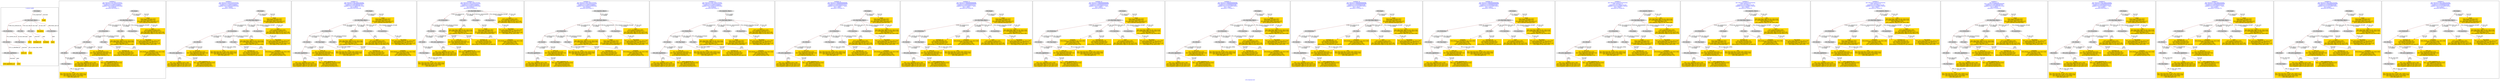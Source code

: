 digraph n0 {
fontcolor="blue"
remincross="true"
label="s16-s-hammer.xml"
subgraph cluster_0 {
label="1-correct model"
n2[style="filled",color="white",fillcolor="lightgray",label="E12_Production1"];
n3[style="filled",color="white",fillcolor="lightgray",label="E21_Person1"];
n4[style="filled",color="white",fillcolor="lightgray",label="E52_Time-Span1"];
n5[style="filled",color="white",fillcolor="lightgray",label="E82_Actor_Appellation1"];
n6[shape="plaintext",style="filled",fillcolor="gold",label="artist_uri"];
n7[style="filled",color="white",fillcolor="lightgray",label="E22_Man-Made_Object1"];
n8[style="filled",color="white",fillcolor="lightgray",label="E35_Title1"];
n9[style="filled",color="white",fillcolor="lightgray",label="E55_Type1"];
n10[shape="plaintext",style="filled",fillcolor="gold",label="description"];
n11[style="filled",color="white",fillcolor="lightgray",label="E78_Collection1"];
n12[shape="plaintext",style="filled",fillcolor="gold",label="title"];
n13[style="filled",color="white",fillcolor="lightgray",label="E38_Image1"];
n14[shape="plaintext",style="filled",fillcolor="gold",label="image"];
n15[shape="plaintext",style="filled",fillcolor="gold",label="year"];
n16[shape="plaintext",style="filled",fillcolor="gold",label="technique_uri"];
n17[shape="plaintext",style="filled",fillcolor="gold",label="technique"];
n18[shape="plaintext",style="filled",fillcolor="gold",label="name"];
n19[shape="plaintext",style="filled",fillcolor="gold",label="artist_appellation_uri"];
n20[shape="plaintext",style="filled",fillcolor="gold",label="artist"];
}
subgraph cluster_1 {
label="candidate 0\nlink coherence:0.9473684210526315\nnode coherence:0.9444444444444444\nconfidence:0.4132963378388654\nmapping score:0.48591359409443663\ncost:18.99936\n-precision:0.68-recall:0.72"
n22[style="filled",color="white",fillcolor="lightgray",label="E12_Production1"];
n23[style="filled",color="white",fillcolor="lightgray",label="E21_Person1"];
n24[style="filled",color="white",fillcolor="lightgray",label="E55_Type1"];
n25[style="filled",color="white",fillcolor="lightgray",label="E67_Birth1"];
n26[style="filled",color="white",fillcolor="lightgray",label="E82_Actor_Appellation1"];
n27[style="filled",color="white",fillcolor="lightgray",label="E22_Man-Made_Object1"];
n28[style="filled",color="white",fillcolor="lightgray",label="E35_Title1"];
n29[style="filled",color="white",fillcolor="lightgray",label="E8_Acquisition1"];
n30[style="filled",color="white",fillcolor="lightgray",label="E38_Image1"];
n31[style="filled",color="white",fillcolor="lightgray",label="E52_Time-Span1"];
n32[shape="plaintext",style="filled",fillcolor="gold",label="artist\n[E82_Actor_Appellation,label,0.386]\n[E22_Man-Made_Object,P3_has_note,0.214]\n[E73_Information_Object,P3_has_note,0.213]\n[E33_Linguistic_Object,P3_has_note,0.187]"];
n33[shape="plaintext",style="filled",fillcolor="gold",label="name\n[E78_Collection,label,0.362]\n[E78_Collection,classLink,0.271]\n[E22_Man-Made_Object,P3_has_note,0.195]\n[E73_Information_Object,P3_has_note,0.173]"];
n34[shape="plaintext",style="filled",fillcolor="gold",label="technique_uri\n[E55_Type,classLink,0.38]\n[E57_Material,classLink,0.333]\n[E74_Group,classLink,0.287]\n[E29_Design_or_Procedure,P3_has_note,0.0]"];
n35[shape="plaintext",style="filled",fillcolor="gold",label="artist_uri\n[E21_Person,classLink,0.424]\n[E82_Actor_Appellation,classLink,0.303]\n[E39_Actor,classLink,0.16]\n[E78_Collection,classLink,0.113]"];
n36[shape="plaintext",style="filled",fillcolor="gold",label="image\n[E38_Image,classLink,0.697]\n[E39_Actor,classLink,0.114]\n[E22_Man-Made_Object,classLink,0.107]\n[E78_Collection,classLink,0.081]"];
n37[shape="plaintext",style="filled",fillcolor="gold",label="description\n[E22_Man-Made_Object,P3_has_note,0.282]\n[E8_Acquisition,P3_has_note,0.277]\n[E73_Information_Object,P3_has_note,0.246]\n[E30_Right,P3_has_note,0.195]"];
n38[shape="plaintext",style="filled",fillcolor="gold",label="artist_appellation_uri\n[E82_Actor_Appellation,classLink,0.834]\n[E21_Person,classLink,0.1]\n[E39_Actor,classLink,0.038]\n[E78_Collection,classLink,0.027]"];
n39[shape="plaintext",style="filled",fillcolor="gold",label="technique\n[E29_Design_or_Procedure,P3_has_note,0.364]\n[E55_Type,label,0.318]\n[E57_Material,label,0.189]\n[E57_Material,classLink,0.129]"];
n40[shape="plaintext",style="filled",fillcolor="gold",label="year\n[E52_Time-Span,P82_at_some_time_within,0.417]\n[E52_Time-Span,P82a_begin_of_the_begin,0.309]\n[E12_Production,P3_has_note,0.144]\n[E35_Title,label,0.13]"];
n41[shape="plaintext",style="filled",fillcolor="gold",label="title\n[E22_Man-Made_Object,P3_has_note,0.314]\n[E73_Information_Object,P3_has_note,0.282]\n[E35_Title,label,0.205]\n[E33_Linguistic_Object,P3_has_note,0.199]"];
}
subgraph cluster_2 {
label="candidate 1\nlink coherence:0.9444444444444444\nnode coherence:0.9444444444444444\nconfidence:0.4132963378388654\nmapping score:0.48591359409443663\ncost:17.99939\n-precision:0.78-recall:0.78"
n43[style="filled",color="white",fillcolor="lightgray",label="E12_Production1"];
n44[style="filled",color="white",fillcolor="lightgray",label="E21_Person1"];
n45[style="filled",color="white",fillcolor="lightgray",label="E52_Time-Span2"];
n46[style="filled",color="white",fillcolor="lightgray",label="E55_Type1"];
n47[style="filled",color="white",fillcolor="lightgray",label="E82_Actor_Appellation1"];
n48[style="filled",color="white",fillcolor="lightgray",label="E22_Man-Made_Object1"];
n49[style="filled",color="white",fillcolor="lightgray",label="E35_Title1"];
n50[style="filled",color="white",fillcolor="lightgray",label="E8_Acquisition1"];
n51[style="filled",color="white",fillcolor="lightgray",label="E38_Image1"];
n52[shape="plaintext",style="filled",fillcolor="gold",label="artist\n[E82_Actor_Appellation,label,0.386]\n[E22_Man-Made_Object,P3_has_note,0.214]\n[E73_Information_Object,P3_has_note,0.213]\n[E33_Linguistic_Object,P3_has_note,0.187]"];
n53[shape="plaintext",style="filled",fillcolor="gold",label="name\n[E78_Collection,label,0.362]\n[E78_Collection,classLink,0.271]\n[E22_Man-Made_Object,P3_has_note,0.195]\n[E73_Information_Object,P3_has_note,0.173]"];
n54[shape="plaintext",style="filled",fillcolor="gold",label="technique_uri\n[E55_Type,classLink,0.38]\n[E57_Material,classLink,0.333]\n[E74_Group,classLink,0.287]\n[E29_Design_or_Procedure,P3_has_note,0.0]"];
n55[shape="plaintext",style="filled",fillcolor="gold",label="artist_uri\n[E21_Person,classLink,0.424]\n[E82_Actor_Appellation,classLink,0.303]\n[E39_Actor,classLink,0.16]\n[E78_Collection,classLink,0.113]"];
n56[shape="plaintext",style="filled",fillcolor="gold",label="image\n[E38_Image,classLink,0.697]\n[E39_Actor,classLink,0.114]\n[E22_Man-Made_Object,classLink,0.107]\n[E78_Collection,classLink,0.081]"];
n57[shape="plaintext",style="filled",fillcolor="gold",label="year\n[E52_Time-Span,P82_at_some_time_within,0.417]\n[E52_Time-Span,P82a_begin_of_the_begin,0.309]\n[E12_Production,P3_has_note,0.144]\n[E35_Title,label,0.13]"];
n58[shape="plaintext",style="filled",fillcolor="gold",label="description\n[E22_Man-Made_Object,P3_has_note,0.282]\n[E8_Acquisition,P3_has_note,0.277]\n[E73_Information_Object,P3_has_note,0.246]\n[E30_Right,P3_has_note,0.195]"];
n59[shape="plaintext",style="filled",fillcolor="gold",label="artist_appellation_uri\n[E82_Actor_Appellation,classLink,0.834]\n[E21_Person,classLink,0.1]\n[E39_Actor,classLink,0.038]\n[E78_Collection,classLink,0.027]"];
n60[shape="plaintext",style="filled",fillcolor="gold",label="technique\n[E29_Design_or_Procedure,P3_has_note,0.364]\n[E55_Type,label,0.318]\n[E57_Material,label,0.189]\n[E57_Material,classLink,0.129]"];
n61[shape="plaintext",style="filled",fillcolor="gold",label="title\n[E22_Man-Made_Object,P3_has_note,0.314]\n[E73_Information_Object,P3_has_note,0.282]\n[E35_Title,label,0.205]\n[E33_Linguistic_Object,P3_has_note,0.199]"];
}
subgraph cluster_3 {
label="candidate 10\nlink coherence:0.8947368421052632\nnode coherence:0.8888888888888888\nconfidence:0.4300108603847191\nmapping score:0.47296658309120265\ncost:18.99939\n-precision:0.84-recall:0.89"
n63[style="filled",color="white",fillcolor="lightgray",label="E12_Production1"];
n64[style="filled",color="white",fillcolor="lightgray",label="E21_Person1"];
n65[style="filled",color="white",fillcolor="lightgray",label="E52_Time-Span2"];
n66[style="filled",color="white",fillcolor="lightgray",label="E55_Type1"];
n67[style="filled",color="white",fillcolor="lightgray",label="E82_Actor_Appellation1"];
n68[style="filled",color="white",fillcolor="lightgray",label="E22_Man-Made_Object1"];
n69[style="filled",color="white",fillcolor="lightgray",label="E35_Title1"];
n70[style="filled",color="white",fillcolor="lightgray",label="E78_Collection1"];
n71[style="filled",color="white",fillcolor="lightgray",label="E8_Acquisition1"];
n72[style="filled",color="white",fillcolor="lightgray",label="E38_Image1"];
n73[shape="plaintext",style="filled",fillcolor="gold",label="name\n[E78_Collection,label,0.362]\n[E78_Collection,classLink,0.271]\n[E22_Man-Made_Object,P3_has_note,0.195]\n[E73_Information_Object,P3_has_note,0.173]"];
n74[shape="plaintext",style="filled",fillcolor="gold",label="artist\n[E82_Actor_Appellation,label,0.386]\n[E22_Man-Made_Object,P3_has_note,0.214]\n[E73_Information_Object,P3_has_note,0.213]\n[E33_Linguistic_Object,P3_has_note,0.187]"];
n75[shape="plaintext",style="filled",fillcolor="gold",label="technique_uri\n[E55_Type,classLink,0.38]\n[E57_Material,classLink,0.333]\n[E74_Group,classLink,0.287]\n[E29_Design_or_Procedure,P3_has_note,0.0]"];
n76[shape="plaintext",style="filled",fillcolor="gold",label="artist_uri\n[E21_Person,classLink,0.424]\n[E82_Actor_Appellation,classLink,0.303]\n[E39_Actor,classLink,0.16]\n[E78_Collection,classLink,0.113]"];
n77[shape="plaintext",style="filled",fillcolor="gold",label="image\n[E38_Image,classLink,0.697]\n[E39_Actor,classLink,0.114]\n[E22_Man-Made_Object,classLink,0.107]\n[E78_Collection,classLink,0.081]"];
n78[shape="plaintext",style="filled",fillcolor="gold",label="year\n[E52_Time-Span,P82_at_some_time_within,0.417]\n[E52_Time-Span,P82a_begin_of_the_begin,0.309]\n[E12_Production,P3_has_note,0.144]\n[E35_Title,label,0.13]"];
n79[shape="plaintext",style="filled",fillcolor="gold",label="description\n[E22_Man-Made_Object,P3_has_note,0.282]\n[E8_Acquisition,P3_has_note,0.277]\n[E73_Information_Object,P3_has_note,0.246]\n[E30_Right,P3_has_note,0.195]"];
n80[shape="plaintext",style="filled",fillcolor="gold",label="artist_appellation_uri\n[E82_Actor_Appellation,classLink,0.834]\n[E21_Person,classLink,0.1]\n[E39_Actor,classLink,0.038]\n[E78_Collection,classLink,0.027]"];
n81[shape="plaintext",style="filled",fillcolor="gold",label="technique\n[E29_Design_or_Procedure,P3_has_note,0.364]\n[E55_Type,label,0.318]\n[E57_Material,label,0.189]\n[E57_Material,classLink,0.129]"];
n82[shape="plaintext",style="filled",fillcolor="gold",label="title\n[E22_Man-Made_Object,P3_has_note,0.314]\n[E73_Information_Object,P3_has_note,0.282]\n[E35_Title,label,0.205]\n[E33_Linguistic_Object,P3_has_note,0.199]"];
}
subgraph cluster_4 {
label="candidate 11\nlink coherence:0.8947368421052632\nnode coherence:0.9444444444444444\nconfidence:0.4132963378388654\nmapping score:0.48591359409443663\ncost:18.99942\n-precision:0.63-recall:0.67"
n84[style="filled",color="white",fillcolor="lightgray",label="E12_Production1"];
n85[style="filled",color="white",fillcolor="lightgray",label="E21_Person1"];
n86[style="filled",color="white",fillcolor="lightgray",label="E55_Type1"];
n87[style="filled",color="white",fillcolor="lightgray",label="E67_Birth1"];
n88[style="filled",color="white",fillcolor="lightgray",label="E82_Actor_Appellation1"];
n89[style="filled",color="white",fillcolor="lightgray",label="E22_Man-Made_Object1"];
n90[style="filled",color="white",fillcolor="lightgray",label="E35_Title1"];
n91[style="filled",color="white",fillcolor="lightgray",label="E38_Image1"];
n92[style="filled",color="white",fillcolor="lightgray",label="E8_Acquisition1"];
n93[style="filled",color="white",fillcolor="lightgray",label="E52_Time-Span1"];
n94[shape="plaintext",style="filled",fillcolor="gold",label="artist\n[E82_Actor_Appellation,label,0.386]\n[E22_Man-Made_Object,P3_has_note,0.214]\n[E73_Information_Object,P3_has_note,0.213]\n[E33_Linguistic_Object,P3_has_note,0.187]"];
n95[shape="plaintext",style="filled",fillcolor="gold",label="name\n[E78_Collection,label,0.362]\n[E78_Collection,classLink,0.271]\n[E22_Man-Made_Object,P3_has_note,0.195]\n[E73_Information_Object,P3_has_note,0.173]"];
n96[shape="plaintext",style="filled",fillcolor="gold",label="technique_uri\n[E55_Type,classLink,0.38]\n[E57_Material,classLink,0.333]\n[E74_Group,classLink,0.287]\n[E29_Design_or_Procedure,P3_has_note,0.0]"];
n97[shape="plaintext",style="filled",fillcolor="gold",label="artist_uri\n[E21_Person,classLink,0.424]\n[E82_Actor_Appellation,classLink,0.303]\n[E39_Actor,classLink,0.16]\n[E78_Collection,classLink,0.113]"];
n98[shape="plaintext",style="filled",fillcolor="gold",label="image\n[E38_Image,classLink,0.697]\n[E39_Actor,classLink,0.114]\n[E22_Man-Made_Object,classLink,0.107]\n[E78_Collection,classLink,0.081]"];
n99[shape="plaintext",style="filled",fillcolor="gold",label="description\n[E22_Man-Made_Object,P3_has_note,0.282]\n[E8_Acquisition,P3_has_note,0.277]\n[E73_Information_Object,P3_has_note,0.246]\n[E30_Right,P3_has_note,0.195]"];
n100[shape="plaintext",style="filled",fillcolor="gold",label="artist_appellation_uri\n[E82_Actor_Appellation,classLink,0.834]\n[E21_Person,classLink,0.1]\n[E39_Actor,classLink,0.038]\n[E78_Collection,classLink,0.027]"];
n101[shape="plaintext",style="filled",fillcolor="gold",label="technique\n[E29_Design_or_Procedure,P3_has_note,0.364]\n[E55_Type,label,0.318]\n[E57_Material,label,0.189]\n[E57_Material,classLink,0.129]"];
n102[shape="plaintext",style="filled",fillcolor="gold",label="year\n[E52_Time-Span,P82_at_some_time_within,0.417]\n[E52_Time-Span,P82a_begin_of_the_begin,0.309]\n[E12_Production,P3_has_note,0.144]\n[E35_Title,label,0.13]"];
n103[shape="plaintext",style="filled",fillcolor="gold",label="title\n[E22_Man-Made_Object,P3_has_note,0.314]\n[E73_Information_Object,P3_has_note,0.282]\n[E35_Title,label,0.205]\n[E33_Linguistic_Object,P3_has_note,0.199]"];
}
subgraph cluster_5 {
label="candidate 12\nlink coherence:0.8947368421052632\nnode coherence:0.9444444444444444\nconfidence:0.4132963378388654\nmapping score:0.48591359409443663\ncost:18.99943\n-precision:0.68-recall:0.72"
n105[style="filled",color="white",fillcolor="lightgray",label="E12_Production1"];
n106[style="filled",color="white",fillcolor="lightgray",label="E21_Person1"];
n107[style="filled",color="white",fillcolor="lightgray",label="E52_Time-Span2"];
n108[style="filled",color="white",fillcolor="lightgray",label="E55_Type1"];
n109[style="filled",color="white",fillcolor="lightgray",label="E82_Actor_Appellation1"];
n110[style="filled",color="white",fillcolor="lightgray",label="E22_Man-Made_Object1"];
n111[style="filled",color="white",fillcolor="lightgray",label="E35_Title1"];
n112[style="filled",color="white",fillcolor="lightgray",label="E38_Image1"];
n113[style="filled",color="white",fillcolor="lightgray",label="E8_Acquisition1"];
n114[style="filled",color="white",fillcolor="lightgray",label="E33_Linguistic_Object2"];
n115[shape="plaintext",style="filled",fillcolor="gold",label="artist\n[E82_Actor_Appellation,label,0.386]\n[E22_Man-Made_Object,P3_has_note,0.214]\n[E73_Information_Object,P3_has_note,0.213]\n[E33_Linguistic_Object,P3_has_note,0.187]"];
n116[shape="plaintext",style="filled",fillcolor="gold",label="name\n[E78_Collection,label,0.362]\n[E78_Collection,classLink,0.271]\n[E22_Man-Made_Object,P3_has_note,0.195]\n[E73_Information_Object,P3_has_note,0.173]"];
n117[shape="plaintext",style="filled",fillcolor="gold",label="technique_uri\n[E55_Type,classLink,0.38]\n[E57_Material,classLink,0.333]\n[E74_Group,classLink,0.287]\n[E29_Design_or_Procedure,P3_has_note,0.0]"];
n118[shape="plaintext",style="filled",fillcolor="gold",label="artist_uri\n[E21_Person,classLink,0.424]\n[E82_Actor_Appellation,classLink,0.303]\n[E39_Actor,classLink,0.16]\n[E78_Collection,classLink,0.113]"];
n119[shape="plaintext",style="filled",fillcolor="gold",label="image\n[E38_Image,classLink,0.697]\n[E39_Actor,classLink,0.114]\n[E22_Man-Made_Object,classLink,0.107]\n[E78_Collection,classLink,0.081]"];
n120[shape="plaintext",style="filled",fillcolor="gold",label="year\n[E52_Time-Span,P82_at_some_time_within,0.417]\n[E52_Time-Span,P82a_begin_of_the_begin,0.309]\n[E12_Production,P3_has_note,0.144]\n[E35_Title,label,0.13]"];
n121[shape="plaintext",style="filled",fillcolor="gold",label="description\n[E22_Man-Made_Object,P3_has_note,0.282]\n[E8_Acquisition,P3_has_note,0.277]\n[E73_Information_Object,P3_has_note,0.246]\n[E30_Right,P3_has_note,0.195]"];
n122[shape="plaintext",style="filled",fillcolor="gold",label="artist_appellation_uri\n[E82_Actor_Appellation,classLink,0.834]\n[E21_Person,classLink,0.1]\n[E39_Actor,classLink,0.038]\n[E78_Collection,classLink,0.027]"];
n123[shape="plaintext",style="filled",fillcolor="gold",label="technique\n[E29_Design_or_Procedure,P3_has_note,0.364]\n[E55_Type,label,0.318]\n[E57_Material,label,0.189]\n[E57_Material,classLink,0.129]"];
n124[shape="plaintext",style="filled",fillcolor="gold",label="title\n[E22_Man-Made_Object,P3_has_note,0.314]\n[E73_Information_Object,P3_has_note,0.282]\n[E35_Title,label,0.205]\n[E33_Linguistic_Object,P3_has_note,0.199]"];
}
subgraph cluster_6 {
label="candidate 13\nlink coherence:0.8947368421052632\nnode coherence:0.9444444444444444\nconfidence:0.4132963378388654\nmapping score:0.48591359409443663\ncost:18.99944\n-precision:0.68-recall:0.72"
n126[style="filled",color="white",fillcolor="lightgray",label="E12_Production1"];
n127[style="filled",color="white",fillcolor="lightgray",label="E21_Person1"];
n128[style="filled",color="white",fillcolor="lightgray",label="E52_Time-Span2"];
n129[style="filled",color="white",fillcolor="lightgray",label="E55_Type1"];
n130[style="filled",color="white",fillcolor="lightgray",label="E82_Actor_Appellation1"];
n131[style="filled",color="white",fillcolor="lightgray",label="E22_Man-Made_Object1"];
n132[style="filled",color="white",fillcolor="lightgray",label="E35_Title1"];
n133[style="filled",color="white",fillcolor="lightgray",label="E38_Image1"];
n134[style="filled",color="white",fillcolor="lightgray",label="E8_Acquisition1"];
n135[style="filled",color="white",fillcolor="lightgray",label="E33_Linguistic_Object1"];
n136[shape="plaintext",style="filled",fillcolor="gold",label="artist\n[E82_Actor_Appellation,label,0.386]\n[E22_Man-Made_Object,P3_has_note,0.214]\n[E73_Information_Object,P3_has_note,0.213]\n[E33_Linguistic_Object,P3_has_note,0.187]"];
n137[shape="plaintext",style="filled",fillcolor="gold",label="name\n[E78_Collection,label,0.362]\n[E78_Collection,classLink,0.271]\n[E22_Man-Made_Object,P3_has_note,0.195]\n[E73_Information_Object,P3_has_note,0.173]"];
n138[shape="plaintext",style="filled",fillcolor="gold",label="technique_uri\n[E55_Type,classLink,0.38]\n[E57_Material,classLink,0.333]\n[E74_Group,classLink,0.287]\n[E29_Design_or_Procedure,P3_has_note,0.0]"];
n139[shape="plaintext",style="filled",fillcolor="gold",label="artist_uri\n[E21_Person,classLink,0.424]\n[E82_Actor_Appellation,classLink,0.303]\n[E39_Actor,classLink,0.16]\n[E78_Collection,classLink,0.113]"];
n140[shape="plaintext",style="filled",fillcolor="gold",label="image\n[E38_Image,classLink,0.697]\n[E39_Actor,classLink,0.114]\n[E22_Man-Made_Object,classLink,0.107]\n[E78_Collection,classLink,0.081]"];
n141[shape="plaintext",style="filled",fillcolor="gold",label="year\n[E52_Time-Span,P82_at_some_time_within,0.417]\n[E52_Time-Span,P82a_begin_of_the_begin,0.309]\n[E12_Production,P3_has_note,0.144]\n[E35_Title,label,0.13]"];
n142[shape="plaintext",style="filled",fillcolor="gold",label="description\n[E22_Man-Made_Object,P3_has_note,0.282]\n[E8_Acquisition,P3_has_note,0.277]\n[E73_Information_Object,P3_has_note,0.246]\n[E30_Right,P3_has_note,0.195]"];
n143[shape="plaintext",style="filled",fillcolor="gold",label="artist_appellation_uri\n[E82_Actor_Appellation,classLink,0.834]\n[E21_Person,classLink,0.1]\n[E39_Actor,classLink,0.038]\n[E78_Collection,classLink,0.027]"];
n144[shape="plaintext",style="filled",fillcolor="gold",label="technique\n[E29_Design_or_Procedure,P3_has_note,0.364]\n[E55_Type,label,0.318]\n[E57_Material,label,0.189]\n[E57_Material,classLink,0.129]"];
n145[shape="plaintext",style="filled",fillcolor="gold",label="title\n[E22_Man-Made_Object,P3_has_note,0.314]\n[E73_Information_Object,P3_has_note,0.282]\n[E35_Title,label,0.205]\n[E33_Linguistic_Object,P3_has_note,0.199]"];
}
subgraph cluster_7 {
label="candidate 14\nlink coherence:0.8888888888888888\nnode coherence:0.8888888888888888\nconfidence:0.44087604643518724\nmapping score:0.4765883117746921\ncost:17.99947\n-precision:0.78-recall:0.78"
n147[style="filled",color="white",fillcolor="lightgray",label="E12_Production1"];
n148[style="filled",color="white",fillcolor="lightgray",label="E21_Person1"];
n149[style="filled",color="white",fillcolor="lightgray",label="E52_Time-Span2"];
n150[style="filled",color="white",fillcolor="lightgray",label="E55_Type1"];
n151[style="filled",color="white",fillcolor="lightgray",label="E82_Actor_Appellation1"];
n152[style="filled",color="white",fillcolor="lightgray",label="E22_Man-Made_Object1"];
n153[style="filled",color="white",fillcolor="lightgray",label="E78_Collection1"];
n154[style="filled",color="white",fillcolor="lightgray",label="E8_Acquisition1"];
n155[style="filled",color="white",fillcolor="lightgray",label="E38_Image1"];
n156[shape="plaintext",style="filled",fillcolor="gold",label="name\n[E78_Collection,label,0.362]\n[E78_Collection,classLink,0.271]\n[E22_Man-Made_Object,P3_has_note,0.195]\n[E73_Information_Object,P3_has_note,0.173]"];
n157[shape="plaintext",style="filled",fillcolor="gold",label="artist\n[E82_Actor_Appellation,label,0.386]\n[E22_Man-Made_Object,P3_has_note,0.214]\n[E73_Information_Object,P3_has_note,0.213]\n[E33_Linguistic_Object,P3_has_note,0.187]"];
n158[shape="plaintext",style="filled",fillcolor="gold",label="technique_uri\n[E55_Type,classLink,0.38]\n[E57_Material,classLink,0.333]\n[E74_Group,classLink,0.287]\n[E29_Design_or_Procedure,P3_has_note,0.0]"];
n159[shape="plaintext",style="filled",fillcolor="gold",label="title\n[E22_Man-Made_Object,P3_has_note,0.314]\n[E73_Information_Object,P3_has_note,0.282]\n[E35_Title,label,0.205]\n[E33_Linguistic_Object,P3_has_note,0.199]"];
n160[shape="plaintext",style="filled",fillcolor="gold",label="artist_uri\n[E21_Person,classLink,0.424]\n[E82_Actor_Appellation,classLink,0.303]\n[E39_Actor,classLink,0.16]\n[E78_Collection,classLink,0.113]"];
n161[shape="plaintext",style="filled",fillcolor="gold",label="image\n[E38_Image,classLink,0.697]\n[E39_Actor,classLink,0.114]\n[E22_Man-Made_Object,classLink,0.107]\n[E78_Collection,classLink,0.081]"];
n162[shape="plaintext",style="filled",fillcolor="gold",label="year\n[E52_Time-Span,P82_at_some_time_within,0.417]\n[E52_Time-Span,P82a_begin_of_the_begin,0.309]\n[E12_Production,P3_has_note,0.144]\n[E35_Title,label,0.13]"];
n163[shape="plaintext",style="filled",fillcolor="gold",label="description\n[E22_Man-Made_Object,P3_has_note,0.282]\n[E8_Acquisition,P3_has_note,0.277]\n[E73_Information_Object,P3_has_note,0.246]\n[E30_Right,P3_has_note,0.195]"];
n164[shape="plaintext",style="filled",fillcolor="gold",label="artist_appellation_uri\n[E82_Actor_Appellation,classLink,0.834]\n[E21_Person,classLink,0.1]\n[E39_Actor,classLink,0.038]\n[E78_Collection,classLink,0.027]"];
n165[shape="plaintext",style="filled",fillcolor="gold",label="technique\n[E29_Design_or_Procedure,P3_has_note,0.364]\n[E55_Type,label,0.318]\n[E57_Material,label,0.189]\n[E57_Material,classLink,0.129]"];
}
subgraph cluster_8 {
label="candidate 15\nlink coherence:0.8888888888888888\nnode coherence:0.8888888888888888\nconfidence:0.44087604643518724\nmapping score:0.4765883117746921\ncost:17.99951\n-precision:0.83-recall:0.83"
n167[style="filled",color="white",fillcolor="lightgray",label="E12_Production1"];
n168[style="filled",color="white",fillcolor="lightgray",label="E21_Person1"];
n169[style="filled",color="white",fillcolor="lightgray",label="E52_Time-Span2"];
n170[style="filled",color="white",fillcolor="lightgray",label="E82_Actor_Appellation1"];
n171[style="filled",color="white",fillcolor="lightgray",label="E22_Man-Made_Object1"];
n172[style="filled",color="white",fillcolor="lightgray",label="E55_Type2"];
n173[style="filled",color="white",fillcolor="lightgray",label="E78_Collection1"];
n174[style="filled",color="white",fillcolor="lightgray",label="E8_Acquisition1"];
n175[style="filled",color="white",fillcolor="lightgray",label="E38_Image1"];
n176[shape="plaintext",style="filled",fillcolor="gold",label="name\n[E78_Collection,label,0.362]\n[E78_Collection,classLink,0.271]\n[E22_Man-Made_Object,P3_has_note,0.195]\n[E73_Information_Object,P3_has_note,0.173]"];
n177[shape="plaintext",style="filled",fillcolor="gold",label="artist\n[E82_Actor_Appellation,label,0.386]\n[E22_Man-Made_Object,P3_has_note,0.214]\n[E73_Information_Object,P3_has_note,0.213]\n[E33_Linguistic_Object,P3_has_note,0.187]"];
n178[shape="plaintext",style="filled",fillcolor="gold",label="title\n[E22_Man-Made_Object,P3_has_note,0.314]\n[E73_Information_Object,P3_has_note,0.282]\n[E35_Title,label,0.205]\n[E33_Linguistic_Object,P3_has_note,0.199]"];
n179[shape="plaintext",style="filled",fillcolor="gold",label="artist_uri\n[E21_Person,classLink,0.424]\n[E82_Actor_Appellation,classLink,0.303]\n[E39_Actor,classLink,0.16]\n[E78_Collection,classLink,0.113]"];
n180[shape="plaintext",style="filled",fillcolor="gold",label="image\n[E38_Image,classLink,0.697]\n[E39_Actor,classLink,0.114]\n[E22_Man-Made_Object,classLink,0.107]\n[E78_Collection,classLink,0.081]"];
n181[shape="plaintext",style="filled",fillcolor="gold",label="year\n[E52_Time-Span,P82_at_some_time_within,0.417]\n[E52_Time-Span,P82a_begin_of_the_begin,0.309]\n[E12_Production,P3_has_note,0.144]\n[E35_Title,label,0.13]"];
n182[shape="plaintext",style="filled",fillcolor="gold",label="technique_uri\n[E55_Type,classLink,0.38]\n[E57_Material,classLink,0.333]\n[E74_Group,classLink,0.287]\n[E29_Design_or_Procedure,P3_has_note,0.0]"];
n183[shape="plaintext",style="filled",fillcolor="gold",label="description\n[E22_Man-Made_Object,P3_has_note,0.282]\n[E8_Acquisition,P3_has_note,0.277]\n[E73_Information_Object,P3_has_note,0.246]\n[E30_Right,P3_has_note,0.195]"];
n184[shape="plaintext",style="filled",fillcolor="gold",label="artist_appellation_uri\n[E82_Actor_Appellation,classLink,0.834]\n[E21_Person,classLink,0.1]\n[E39_Actor,classLink,0.038]\n[E78_Collection,classLink,0.027]"];
n185[shape="plaintext",style="filled",fillcolor="gold",label="technique\n[E29_Design_or_Procedure,P3_has_note,0.364]\n[E55_Type,label,0.318]\n[E57_Material,label,0.189]\n[E57_Material,classLink,0.129]"];
}
subgraph cluster_9 {
label="candidate 16\nlink coherence:0.8888888888888888\nnode coherence:0.8888888888888888\nconfidence:0.44087604643518724\nmapping score:0.4765883117746921\ncost:17.99953\n-precision:0.83-recall:0.83"
n187[style="filled",color="white",fillcolor="lightgray",label="E12_Production1"];
n188[style="filled",color="white",fillcolor="lightgray",label="E21_Person1"];
n189[style="filled",color="white",fillcolor="lightgray",label="E52_Time-Span2"];
n190[style="filled",color="white",fillcolor="lightgray",label="E82_Actor_Appellation1"];
n191[style="filled",color="white",fillcolor="lightgray",label="E22_Man-Made_Object1"];
n192[style="filled",color="white",fillcolor="lightgray",label="E55_Type3"];
n193[style="filled",color="white",fillcolor="lightgray",label="E78_Collection1"];
n194[style="filled",color="white",fillcolor="lightgray",label="E8_Acquisition1"];
n195[style="filled",color="white",fillcolor="lightgray",label="E38_Image1"];
n196[shape="plaintext",style="filled",fillcolor="gold",label="technique\n[E29_Design_or_Procedure,P3_has_note,0.364]\n[E55_Type,label,0.318]\n[E57_Material,label,0.189]\n[E57_Material,classLink,0.129]"];
n197[shape="plaintext",style="filled",fillcolor="gold",label="name\n[E78_Collection,label,0.362]\n[E78_Collection,classLink,0.271]\n[E22_Man-Made_Object,P3_has_note,0.195]\n[E73_Information_Object,P3_has_note,0.173]"];
n198[shape="plaintext",style="filled",fillcolor="gold",label="artist\n[E82_Actor_Appellation,label,0.386]\n[E22_Man-Made_Object,P3_has_note,0.214]\n[E73_Information_Object,P3_has_note,0.213]\n[E33_Linguistic_Object,P3_has_note,0.187]"];
n199[shape="plaintext",style="filled",fillcolor="gold",label="title\n[E22_Man-Made_Object,P3_has_note,0.314]\n[E73_Information_Object,P3_has_note,0.282]\n[E35_Title,label,0.205]\n[E33_Linguistic_Object,P3_has_note,0.199]"];
n200[shape="plaintext",style="filled",fillcolor="gold",label="technique_uri\n[E55_Type,classLink,0.38]\n[E57_Material,classLink,0.333]\n[E74_Group,classLink,0.287]\n[E29_Design_or_Procedure,P3_has_note,0.0]"];
n201[shape="plaintext",style="filled",fillcolor="gold",label="artist_uri\n[E21_Person,classLink,0.424]\n[E82_Actor_Appellation,classLink,0.303]\n[E39_Actor,classLink,0.16]\n[E78_Collection,classLink,0.113]"];
n202[shape="plaintext",style="filled",fillcolor="gold",label="image\n[E38_Image,classLink,0.697]\n[E39_Actor,classLink,0.114]\n[E22_Man-Made_Object,classLink,0.107]\n[E78_Collection,classLink,0.081]"];
n203[shape="plaintext",style="filled",fillcolor="gold",label="year\n[E52_Time-Span,P82_at_some_time_within,0.417]\n[E52_Time-Span,P82a_begin_of_the_begin,0.309]\n[E12_Production,P3_has_note,0.144]\n[E35_Title,label,0.13]"];
n204[shape="plaintext",style="filled",fillcolor="gold",label="description\n[E22_Man-Made_Object,P3_has_note,0.282]\n[E8_Acquisition,P3_has_note,0.277]\n[E73_Information_Object,P3_has_note,0.246]\n[E30_Right,P3_has_note,0.195]"];
n205[shape="plaintext",style="filled",fillcolor="gold",label="artist_appellation_uri\n[E82_Actor_Appellation,classLink,0.834]\n[E21_Person,classLink,0.1]\n[E39_Actor,classLink,0.038]\n[E78_Collection,classLink,0.027]"];
}
subgraph cluster_10 {
label="candidate 17\nlink coherence:0.8888888888888888\nnode coherence:0.8888888888888888\nconfidence:0.4318346088205569\nmapping score:0.4735744992364819\ncost:17.99947\n-precision:0.72-recall:0.72"
n207[style="filled",color="white",fillcolor="lightgray",label="E12_Production1"];
n208[style="filled",color="white",fillcolor="lightgray",label="E21_Person1"];
n209[style="filled",color="white",fillcolor="lightgray",label="E52_Time-Span2"];
n210[style="filled",color="white",fillcolor="lightgray",label="E55_Type1"];
n211[style="filled",color="white",fillcolor="lightgray",label="E82_Actor_Appellation1"];
n212[style="filled",color="white",fillcolor="lightgray",label="E22_Man-Made_Object1"];
n213[style="filled",color="white",fillcolor="lightgray",label="E78_Collection1"];
n214[style="filled",color="white",fillcolor="lightgray",label="E8_Acquisition1"];
n215[style="filled",color="white",fillcolor="lightgray",label="E38_Image1"];
n216[shape="plaintext",style="filled",fillcolor="gold",label="artist\n[E82_Actor_Appellation,label,0.386]\n[E22_Man-Made_Object,P3_has_note,0.214]\n[E73_Information_Object,P3_has_note,0.213]\n[E33_Linguistic_Object,P3_has_note,0.187]"];
n217[shape="plaintext",style="filled",fillcolor="gold",label="technique_uri\n[E55_Type,classLink,0.38]\n[E57_Material,classLink,0.333]\n[E74_Group,classLink,0.287]\n[E29_Design_or_Procedure,P3_has_note,0.0]"];
n218[shape="plaintext",style="filled",fillcolor="gold",label="title\n[E22_Man-Made_Object,P3_has_note,0.314]\n[E73_Information_Object,P3_has_note,0.282]\n[E35_Title,label,0.205]\n[E33_Linguistic_Object,P3_has_note,0.199]"];
n219[shape="plaintext",style="filled",fillcolor="gold",label="artist_uri\n[E21_Person,classLink,0.424]\n[E82_Actor_Appellation,classLink,0.303]\n[E39_Actor,classLink,0.16]\n[E78_Collection,classLink,0.113]"];
n220[shape="plaintext",style="filled",fillcolor="gold",label="image\n[E38_Image,classLink,0.697]\n[E39_Actor,classLink,0.114]\n[E22_Man-Made_Object,classLink,0.107]\n[E78_Collection,classLink,0.081]"];
n221[shape="plaintext",style="filled",fillcolor="gold",label="year\n[E52_Time-Span,P82_at_some_time_within,0.417]\n[E52_Time-Span,P82a_begin_of_the_begin,0.309]\n[E12_Production,P3_has_note,0.144]\n[E35_Title,label,0.13]"];
n222[shape="plaintext",style="filled",fillcolor="gold",label="description\n[E22_Man-Made_Object,P3_has_note,0.282]\n[E8_Acquisition,P3_has_note,0.277]\n[E73_Information_Object,P3_has_note,0.246]\n[E30_Right,P3_has_note,0.195]"];
n223[shape="plaintext",style="filled",fillcolor="gold",label="artist_appellation_uri\n[E82_Actor_Appellation,classLink,0.834]\n[E21_Person,classLink,0.1]\n[E39_Actor,classLink,0.038]\n[E78_Collection,classLink,0.027]"];
n224[shape="plaintext",style="filled",fillcolor="gold",label="technique\n[E29_Design_or_Procedure,P3_has_note,0.364]\n[E55_Type,label,0.318]\n[E57_Material,label,0.189]\n[E57_Material,classLink,0.129]"];
n225[shape="plaintext",style="filled",fillcolor="gold",label="name\n[E78_Collection,label,0.362]\n[E78_Collection,classLink,0.271]\n[E22_Man-Made_Object,P3_has_note,0.195]\n[E73_Information_Object,P3_has_note,0.173]"];
}
subgraph cluster_11 {
label="candidate 18\nlink coherence:0.8888888888888888\nnode coherence:0.8888888888888888\nconfidence:0.4318346088205569\nmapping score:0.4735744992364819\ncost:17.99951\n-precision:0.78-recall:0.78"
n227[style="filled",color="white",fillcolor="lightgray",label="E12_Production1"];
n228[style="filled",color="white",fillcolor="lightgray",label="E21_Person1"];
n229[style="filled",color="white",fillcolor="lightgray",label="E52_Time-Span2"];
n230[style="filled",color="white",fillcolor="lightgray",label="E82_Actor_Appellation1"];
n231[style="filled",color="white",fillcolor="lightgray",label="E22_Man-Made_Object1"];
n232[style="filled",color="white",fillcolor="lightgray",label="E55_Type2"];
n233[style="filled",color="white",fillcolor="lightgray",label="E78_Collection1"];
n234[style="filled",color="white",fillcolor="lightgray",label="E8_Acquisition1"];
n235[style="filled",color="white",fillcolor="lightgray",label="E38_Image1"];
n236[shape="plaintext",style="filled",fillcolor="gold",label="artist\n[E82_Actor_Appellation,label,0.386]\n[E22_Man-Made_Object,P3_has_note,0.214]\n[E73_Information_Object,P3_has_note,0.213]\n[E33_Linguistic_Object,P3_has_note,0.187]"];
n237[shape="plaintext",style="filled",fillcolor="gold",label="title\n[E22_Man-Made_Object,P3_has_note,0.314]\n[E73_Information_Object,P3_has_note,0.282]\n[E35_Title,label,0.205]\n[E33_Linguistic_Object,P3_has_note,0.199]"];
n238[shape="plaintext",style="filled",fillcolor="gold",label="artist_uri\n[E21_Person,classLink,0.424]\n[E82_Actor_Appellation,classLink,0.303]\n[E39_Actor,classLink,0.16]\n[E78_Collection,classLink,0.113]"];
n239[shape="plaintext",style="filled",fillcolor="gold",label="image\n[E38_Image,classLink,0.697]\n[E39_Actor,classLink,0.114]\n[E22_Man-Made_Object,classLink,0.107]\n[E78_Collection,classLink,0.081]"];
n240[shape="plaintext",style="filled",fillcolor="gold",label="year\n[E52_Time-Span,P82_at_some_time_within,0.417]\n[E52_Time-Span,P82a_begin_of_the_begin,0.309]\n[E12_Production,P3_has_note,0.144]\n[E35_Title,label,0.13]"];
n241[shape="plaintext",style="filled",fillcolor="gold",label="technique_uri\n[E55_Type,classLink,0.38]\n[E57_Material,classLink,0.333]\n[E74_Group,classLink,0.287]\n[E29_Design_or_Procedure,P3_has_note,0.0]"];
n242[shape="plaintext",style="filled",fillcolor="gold",label="description\n[E22_Man-Made_Object,P3_has_note,0.282]\n[E8_Acquisition,P3_has_note,0.277]\n[E73_Information_Object,P3_has_note,0.246]\n[E30_Right,P3_has_note,0.195]"];
n243[shape="plaintext",style="filled",fillcolor="gold",label="artist_appellation_uri\n[E82_Actor_Appellation,classLink,0.834]\n[E21_Person,classLink,0.1]\n[E39_Actor,classLink,0.038]\n[E78_Collection,classLink,0.027]"];
n244[shape="plaintext",style="filled",fillcolor="gold",label="technique\n[E29_Design_or_Procedure,P3_has_note,0.364]\n[E55_Type,label,0.318]\n[E57_Material,label,0.189]\n[E57_Material,classLink,0.129]"];
n245[shape="plaintext",style="filled",fillcolor="gold",label="name\n[E78_Collection,label,0.362]\n[E78_Collection,classLink,0.271]\n[E22_Man-Made_Object,P3_has_note,0.195]\n[E73_Information_Object,P3_has_note,0.173]"];
}
subgraph cluster_12 {
label="candidate 19\nlink coherence:0.8888888888888888\nnode coherence:0.8888888888888888\nconfidence:0.4318346088205569\nmapping score:0.4735744992364819\ncost:17.99953\n-precision:0.78-recall:0.78"
n247[style="filled",color="white",fillcolor="lightgray",label="E12_Production1"];
n248[style="filled",color="white",fillcolor="lightgray",label="E21_Person1"];
n249[style="filled",color="white",fillcolor="lightgray",label="E52_Time-Span2"];
n250[style="filled",color="white",fillcolor="lightgray",label="E82_Actor_Appellation1"];
n251[style="filled",color="white",fillcolor="lightgray",label="E22_Man-Made_Object1"];
n252[style="filled",color="white",fillcolor="lightgray",label="E55_Type3"];
n253[style="filled",color="white",fillcolor="lightgray",label="E78_Collection1"];
n254[style="filled",color="white",fillcolor="lightgray",label="E8_Acquisition1"];
n255[style="filled",color="white",fillcolor="lightgray",label="E38_Image1"];
n256[shape="plaintext",style="filled",fillcolor="gold",label="technique\n[E29_Design_or_Procedure,P3_has_note,0.364]\n[E55_Type,label,0.318]\n[E57_Material,label,0.189]\n[E57_Material,classLink,0.129]"];
n257[shape="plaintext",style="filled",fillcolor="gold",label="artist\n[E82_Actor_Appellation,label,0.386]\n[E22_Man-Made_Object,P3_has_note,0.214]\n[E73_Information_Object,P3_has_note,0.213]\n[E33_Linguistic_Object,P3_has_note,0.187]"];
n258[shape="plaintext",style="filled",fillcolor="gold",label="title\n[E22_Man-Made_Object,P3_has_note,0.314]\n[E73_Information_Object,P3_has_note,0.282]\n[E35_Title,label,0.205]\n[E33_Linguistic_Object,P3_has_note,0.199]"];
n259[shape="plaintext",style="filled",fillcolor="gold",label="technique_uri\n[E55_Type,classLink,0.38]\n[E57_Material,classLink,0.333]\n[E74_Group,classLink,0.287]\n[E29_Design_or_Procedure,P3_has_note,0.0]"];
n260[shape="plaintext",style="filled",fillcolor="gold",label="artist_uri\n[E21_Person,classLink,0.424]\n[E82_Actor_Appellation,classLink,0.303]\n[E39_Actor,classLink,0.16]\n[E78_Collection,classLink,0.113]"];
n261[shape="plaintext",style="filled",fillcolor="gold",label="image\n[E38_Image,classLink,0.697]\n[E39_Actor,classLink,0.114]\n[E22_Man-Made_Object,classLink,0.107]\n[E78_Collection,classLink,0.081]"];
n262[shape="plaintext",style="filled",fillcolor="gold",label="year\n[E52_Time-Span,P82_at_some_time_within,0.417]\n[E52_Time-Span,P82a_begin_of_the_begin,0.309]\n[E12_Production,P3_has_note,0.144]\n[E35_Title,label,0.13]"];
n263[shape="plaintext",style="filled",fillcolor="gold",label="description\n[E22_Man-Made_Object,P3_has_note,0.282]\n[E8_Acquisition,P3_has_note,0.277]\n[E73_Information_Object,P3_has_note,0.246]\n[E30_Right,P3_has_note,0.195]"];
n264[shape="plaintext",style="filled",fillcolor="gold",label="artist_appellation_uri\n[E82_Actor_Appellation,classLink,0.834]\n[E21_Person,classLink,0.1]\n[E39_Actor,classLink,0.038]\n[E78_Collection,classLink,0.027]"];
n265[shape="plaintext",style="filled",fillcolor="gold",label="name\n[E78_Collection,label,0.362]\n[E78_Collection,classLink,0.271]\n[E22_Man-Made_Object,P3_has_note,0.195]\n[E73_Information_Object,P3_has_note,0.173]"];
}
subgraph cluster_13 {
label="candidate 2\nlink coherence:0.9444444444444444\nnode coherence:1.0\nconfidence:0.4127496437141328\nmapping score:0.5042498812380444\ncost:17.99951\n-precision:0.61-recall:0.61"
n267[style="filled",color="white",fillcolor="lightgray",label="E12_Production1"];
n268[style="filled",color="white",fillcolor="lightgray",label="E21_Person1"];
n269[style="filled",color="white",fillcolor="lightgray",label="E52_Time-Span2"];
n270[style="filled",color="white",fillcolor="lightgray",label="E55_Type1"];
n271[style="filled",color="white",fillcolor="lightgray",label="E82_Actor_Appellation1"];
n272[style="filled",color="white",fillcolor="lightgray",label="E22_Man-Made_Object1"];
n273[style="filled",color="white",fillcolor="lightgray",label="E38_Image1"];
n274[style="filled",color="white",fillcolor="lightgray",label="E8_Acquisition1"];
n275[style="filled",color="white",fillcolor="lightgray",label="E33_Linguistic_Object2"];
n276[shape="plaintext",style="filled",fillcolor="gold",label="artist\n[E82_Actor_Appellation,label,0.386]\n[E22_Man-Made_Object,P3_has_note,0.214]\n[E73_Information_Object,P3_has_note,0.213]\n[E33_Linguistic_Object,P3_has_note,0.187]"];
n277[shape="plaintext",style="filled",fillcolor="gold",label="name\n[E78_Collection,label,0.362]\n[E78_Collection,classLink,0.271]\n[E22_Man-Made_Object,P3_has_note,0.195]\n[E73_Information_Object,P3_has_note,0.173]"];
n278[shape="plaintext",style="filled",fillcolor="gold",label="technique_uri\n[E55_Type,classLink,0.38]\n[E57_Material,classLink,0.333]\n[E74_Group,classLink,0.287]\n[E29_Design_or_Procedure,P3_has_note,0.0]"];
n279[shape="plaintext",style="filled",fillcolor="gold",label="artist_uri\n[E21_Person,classLink,0.424]\n[E82_Actor_Appellation,classLink,0.303]\n[E39_Actor,classLink,0.16]\n[E78_Collection,classLink,0.113]"];
n280[shape="plaintext",style="filled",fillcolor="gold",label="image\n[E38_Image,classLink,0.697]\n[E39_Actor,classLink,0.114]\n[E22_Man-Made_Object,classLink,0.107]\n[E78_Collection,classLink,0.081]"];
n281[shape="plaintext",style="filled",fillcolor="gold",label="year\n[E52_Time-Span,P82_at_some_time_within,0.417]\n[E52_Time-Span,P82a_begin_of_the_begin,0.309]\n[E12_Production,P3_has_note,0.144]\n[E35_Title,label,0.13]"];
n282[shape="plaintext",style="filled",fillcolor="gold",label="description\n[E22_Man-Made_Object,P3_has_note,0.282]\n[E8_Acquisition,P3_has_note,0.277]\n[E73_Information_Object,P3_has_note,0.246]\n[E30_Right,P3_has_note,0.195]"];
n283[shape="plaintext",style="filled",fillcolor="gold",label="artist_appellation_uri\n[E82_Actor_Appellation,classLink,0.834]\n[E21_Person,classLink,0.1]\n[E39_Actor,classLink,0.038]\n[E78_Collection,classLink,0.027]"];
n284[shape="plaintext",style="filled",fillcolor="gold",label="technique\n[E29_Design_or_Procedure,P3_has_note,0.364]\n[E55_Type,label,0.318]\n[E57_Material,label,0.189]\n[E57_Material,classLink,0.129]"];
n285[shape="plaintext",style="filled",fillcolor="gold",label="title\n[E22_Man-Made_Object,P3_has_note,0.314]\n[E73_Information_Object,P3_has_note,0.282]\n[E35_Title,label,0.205]\n[E33_Linguistic_Object,P3_has_note,0.199]"];
}
subgraph cluster_14 {
label="candidate 3\nlink coherence:0.9444444444444444\nnode coherence:1.0\nconfidence:0.4127496437141328\nmapping score:0.5042498812380444\ncost:17.99955\n-precision:0.67-recall:0.67"
n287[style="filled",color="white",fillcolor="lightgray",label="E12_Production1"];
n288[style="filled",color="white",fillcolor="lightgray",label="E21_Person1"];
n289[style="filled",color="white",fillcolor="lightgray",label="E52_Time-Span2"];
n290[style="filled",color="white",fillcolor="lightgray",label="E82_Actor_Appellation1"];
n291[style="filled",color="white",fillcolor="lightgray",label="E22_Man-Made_Object1"];
n292[style="filled",color="white",fillcolor="lightgray",label="E38_Image1"];
n293[style="filled",color="white",fillcolor="lightgray",label="E55_Type2"];
n294[style="filled",color="white",fillcolor="lightgray",label="E8_Acquisition1"];
n295[style="filled",color="white",fillcolor="lightgray",label="E33_Linguistic_Object2"];
n296[shape="plaintext",style="filled",fillcolor="gold",label="artist\n[E82_Actor_Appellation,label,0.386]\n[E22_Man-Made_Object,P3_has_note,0.214]\n[E73_Information_Object,P3_has_note,0.213]\n[E33_Linguistic_Object,P3_has_note,0.187]"];
n297[shape="plaintext",style="filled",fillcolor="gold",label="name\n[E78_Collection,label,0.362]\n[E78_Collection,classLink,0.271]\n[E22_Man-Made_Object,P3_has_note,0.195]\n[E73_Information_Object,P3_has_note,0.173]"];
n298[shape="plaintext",style="filled",fillcolor="gold",label="artist_uri\n[E21_Person,classLink,0.424]\n[E82_Actor_Appellation,classLink,0.303]\n[E39_Actor,classLink,0.16]\n[E78_Collection,classLink,0.113]"];
n299[shape="plaintext",style="filled",fillcolor="gold",label="image\n[E38_Image,classLink,0.697]\n[E39_Actor,classLink,0.114]\n[E22_Man-Made_Object,classLink,0.107]\n[E78_Collection,classLink,0.081]"];
n300[shape="plaintext",style="filled",fillcolor="gold",label="year\n[E52_Time-Span,P82_at_some_time_within,0.417]\n[E52_Time-Span,P82a_begin_of_the_begin,0.309]\n[E12_Production,P3_has_note,0.144]\n[E35_Title,label,0.13]"];
n301[shape="plaintext",style="filled",fillcolor="gold",label="technique_uri\n[E55_Type,classLink,0.38]\n[E57_Material,classLink,0.333]\n[E74_Group,classLink,0.287]\n[E29_Design_or_Procedure,P3_has_note,0.0]"];
n302[shape="plaintext",style="filled",fillcolor="gold",label="description\n[E22_Man-Made_Object,P3_has_note,0.282]\n[E8_Acquisition,P3_has_note,0.277]\n[E73_Information_Object,P3_has_note,0.246]\n[E30_Right,P3_has_note,0.195]"];
n303[shape="plaintext",style="filled",fillcolor="gold",label="artist_appellation_uri\n[E82_Actor_Appellation,classLink,0.834]\n[E21_Person,classLink,0.1]\n[E39_Actor,classLink,0.038]\n[E78_Collection,classLink,0.027]"];
n304[shape="plaintext",style="filled",fillcolor="gold",label="technique\n[E29_Design_or_Procedure,P3_has_note,0.364]\n[E55_Type,label,0.318]\n[E57_Material,label,0.189]\n[E57_Material,classLink,0.129]"];
n305[shape="plaintext",style="filled",fillcolor="gold",label="title\n[E22_Man-Made_Object,P3_has_note,0.314]\n[E73_Information_Object,P3_has_note,0.282]\n[E35_Title,label,0.205]\n[E33_Linguistic_Object,P3_has_note,0.199]"];
}
subgraph cluster_15 {
label="candidate 4\nlink coherence:0.9444444444444444\nnode coherence:1.0\nconfidence:0.4127496437141328\nmapping score:0.5042498812380444\ncost:17.99957\n-precision:0.67-recall:0.67"
n307[style="filled",color="white",fillcolor="lightgray",label="E12_Production1"];
n308[style="filled",color="white",fillcolor="lightgray",label="E21_Person1"];
n309[style="filled",color="white",fillcolor="lightgray",label="E52_Time-Span2"];
n310[style="filled",color="white",fillcolor="lightgray",label="E82_Actor_Appellation1"];
n311[style="filled",color="white",fillcolor="lightgray",label="E22_Man-Made_Object1"];
n312[style="filled",color="white",fillcolor="lightgray",label="E38_Image1"];
n313[style="filled",color="white",fillcolor="lightgray",label="E55_Type3"];
n314[style="filled",color="white",fillcolor="lightgray",label="E8_Acquisition1"];
n315[style="filled",color="white",fillcolor="lightgray",label="E33_Linguistic_Object2"];
n316[shape="plaintext",style="filled",fillcolor="gold",label="technique\n[E29_Design_or_Procedure,P3_has_note,0.364]\n[E55_Type,label,0.318]\n[E57_Material,label,0.189]\n[E57_Material,classLink,0.129]"];
n317[shape="plaintext",style="filled",fillcolor="gold",label="artist\n[E82_Actor_Appellation,label,0.386]\n[E22_Man-Made_Object,P3_has_note,0.214]\n[E73_Information_Object,P3_has_note,0.213]\n[E33_Linguistic_Object,P3_has_note,0.187]"];
n318[shape="plaintext",style="filled",fillcolor="gold",label="name\n[E78_Collection,label,0.362]\n[E78_Collection,classLink,0.271]\n[E22_Man-Made_Object,P3_has_note,0.195]\n[E73_Information_Object,P3_has_note,0.173]"];
n319[shape="plaintext",style="filled",fillcolor="gold",label="technique_uri\n[E55_Type,classLink,0.38]\n[E57_Material,classLink,0.333]\n[E74_Group,classLink,0.287]\n[E29_Design_or_Procedure,P3_has_note,0.0]"];
n320[shape="plaintext",style="filled",fillcolor="gold",label="artist_uri\n[E21_Person,classLink,0.424]\n[E82_Actor_Appellation,classLink,0.303]\n[E39_Actor,classLink,0.16]\n[E78_Collection,classLink,0.113]"];
n321[shape="plaintext",style="filled",fillcolor="gold",label="image\n[E38_Image,classLink,0.697]\n[E39_Actor,classLink,0.114]\n[E22_Man-Made_Object,classLink,0.107]\n[E78_Collection,classLink,0.081]"];
n322[shape="plaintext",style="filled",fillcolor="gold",label="year\n[E52_Time-Span,P82_at_some_time_within,0.417]\n[E52_Time-Span,P82a_begin_of_the_begin,0.309]\n[E12_Production,P3_has_note,0.144]\n[E35_Title,label,0.13]"];
n323[shape="plaintext",style="filled",fillcolor="gold",label="description\n[E22_Man-Made_Object,P3_has_note,0.282]\n[E8_Acquisition,P3_has_note,0.277]\n[E73_Information_Object,P3_has_note,0.246]\n[E30_Right,P3_has_note,0.195]"];
n324[shape="plaintext",style="filled",fillcolor="gold",label="artist_appellation_uri\n[E82_Actor_Appellation,classLink,0.834]\n[E21_Person,classLink,0.1]\n[E39_Actor,classLink,0.038]\n[E78_Collection,classLink,0.027]"];
n325[shape="plaintext",style="filled",fillcolor="gold",label="title\n[E22_Man-Made_Object,P3_has_note,0.314]\n[E73_Information_Object,P3_has_note,0.282]\n[E35_Title,label,0.205]\n[E33_Linguistic_Object,P3_has_note,0.199]"];
}
subgraph cluster_16 {
label="candidate 5\nlink coherence:0.9\nnode coherence:0.8888888888888888\nconfidence:0.4300108603847191\nmapping score:0.47296658309120265\ncost:19.99936\n-precision:0.75-recall:0.83"
n327[style="filled",color="white",fillcolor="lightgray",label="E12_Production1"];
n328[style="filled",color="white",fillcolor="lightgray",label="E21_Person1"];
n329[style="filled",color="white",fillcolor="lightgray",label="E55_Type1"];
n330[style="filled",color="white",fillcolor="lightgray",label="E67_Birth1"];
n331[style="filled",color="white",fillcolor="lightgray",label="E82_Actor_Appellation1"];
n332[style="filled",color="white",fillcolor="lightgray",label="E22_Man-Made_Object1"];
n333[style="filled",color="white",fillcolor="lightgray",label="E35_Title1"];
n334[style="filled",color="white",fillcolor="lightgray",label="E78_Collection1"];
n335[style="filled",color="white",fillcolor="lightgray",label="E8_Acquisition1"];
n336[style="filled",color="white",fillcolor="lightgray",label="E38_Image1"];
n337[style="filled",color="white",fillcolor="lightgray",label="E52_Time-Span1"];
n338[shape="plaintext",style="filled",fillcolor="gold",label="name\n[E78_Collection,label,0.362]\n[E78_Collection,classLink,0.271]\n[E22_Man-Made_Object,P3_has_note,0.195]\n[E73_Information_Object,P3_has_note,0.173]"];
n339[shape="plaintext",style="filled",fillcolor="gold",label="artist\n[E82_Actor_Appellation,label,0.386]\n[E22_Man-Made_Object,P3_has_note,0.214]\n[E73_Information_Object,P3_has_note,0.213]\n[E33_Linguistic_Object,P3_has_note,0.187]"];
n340[shape="plaintext",style="filled",fillcolor="gold",label="technique_uri\n[E55_Type,classLink,0.38]\n[E57_Material,classLink,0.333]\n[E74_Group,classLink,0.287]\n[E29_Design_or_Procedure,P3_has_note,0.0]"];
n341[shape="plaintext",style="filled",fillcolor="gold",label="artist_uri\n[E21_Person,classLink,0.424]\n[E82_Actor_Appellation,classLink,0.303]\n[E39_Actor,classLink,0.16]\n[E78_Collection,classLink,0.113]"];
n342[shape="plaintext",style="filled",fillcolor="gold",label="image\n[E38_Image,classLink,0.697]\n[E39_Actor,classLink,0.114]\n[E22_Man-Made_Object,classLink,0.107]\n[E78_Collection,classLink,0.081]"];
n343[shape="plaintext",style="filled",fillcolor="gold",label="description\n[E22_Man-Made_Object,P3_has_note,0.282]\n[E8_Acquisition,P3_has_note,0.277]\n[E73_Information_Object,P3_has_note,0.246]\n[E30_Right,P3_has_note,0.195]"];
n344[shape="plaintext",style="filled",fillcolor="gold",label="artist_appellation_uri\n[E82_Actor_Appellation,classLink,0.834]\n[E21_Person,classLink,0.1]\n[E39_Actor,classLink,0.038]\n[E78_Collection,classLink,0.027]"];
n345[shape="plaintext",style="filled",fillcolor="gold",label="technique\n[E29_Design_or_Procedure,P3_has_note,0.364]\n[E55_Type,label,0.318]\n[E57_Material,label,0.189]\n[E57_Material,classLink,0.129]"];
n346[shape="plaintext",style="filled",fillcolor="gold",label="year\n[E52_Time-Span,P82_at_some_time_within,0.417]\n[E52_Time-Span,P82a_begin_of_the_begin,0.309]\n[E12_Production,P3_has_note,0.144]\n[E35_Title,label,0.13]"];
n347[shape="plaintext",style="filled",fillcolor="gold",label="title\n[E22_Man-Made_Object,P3_has_note,0.314]\n[E73_Information_Object,P3_has_note,0.282]\n[E35_Title,label,0.205]\n[E33_Linguistic_Object,P3_has_note,0.199]"];
}
subgraph cluster_17 {
label="candidate 6\nlink coherence:0.8947368421052632\nnode coherence:0.8888888888888888\nconfidence:0.44087604643518724\nmapping score:0.4765883117746921\ncost:18.99947\n-precision:0.68-recall:0.72"
n349[style="filled",color="white",fillcolor="lightgray",label="E12_Production1"];
n350[style="filled",color="white",fillcolor="lightgray",label="E21_Person1"];
n351[style="filled",color="white",fillcolor="lightgray",label="E55_Type1"];
n352[style="filled",color="white",fillcolor="lightgray",label="E69_Death1"];
n353[style="filled",color="white",fillcolor="lightgray",label="E82_Actor_Appellation1"];
n354[style="filled",color="white",fillcolor="lightgray",label="E22_Man-Made_Object1"];
n355[style="filled",color="white",fillcolor="lightgray",label="E78_Collection1"];
n356[style="filled",color="white",fillcolor="lightgray",label="E8_Acquisition1"];
n357[style="filled",color="white",fillcolor="lightgray",label="E38_Image1"];
n358[style="filled",color="white",fillcolor="lightgray",label="E52_Time-Span4"];
n359[shape="plaintext",style="filled",fillcolor="gold",label="name\n[E78_Collection,label,0.362]\n[E78_Collection,classLink,0.271]\n[E22_Man-Made_Object,P3_has_note,0.195]\n[E73_Information_Object,P3_has_note,0.173]"];
n360[shape="plaintext",style="filled",fillcolor="gold",label="artist\n[E82_Actor_Appellation,label,0.386]\n[E22_Man-Made_Object,P3_has_note,0.214]\n[E73_Information_Object,P3_has_note,0.213]\n[E33_Linguistic_Object,P3_has_note,0.187]"];
n361[shape="plaintext",style="filled",fillcolor="gold",label="technique_uri\n[E55_Type,classLink,0.38]\n[E57_Material,classLink,0.333]\n[E74_Group,classLink,0.287]\n[E29_Design_or_Procedure,P3_has_note,0.0]"];
n362[shape="plaintext",style="filled",fillcolor="gold",label="title\n[E22_Man-Made_Object,P3_has_note,0.314]\n[E73_Information_Object,P3_has_note,0.282]\n[E35_Title,label,0.205]\n[E33_Linguistic_Object,P3_has_note,0.199]"];
n363[shape="plaintext",style="filled",fillcolor="gold",label="artist_uri\n[E21_Person,classLink,0.424]\n[E82_Actor_Appellation,classLink,0.303]\n[E39_Actor,classLink,0.16]\n[E78_Collection,classLink,0.113]"];
n364[shape="plaintext",style="filled",fillcolor="gold",label="image\n[E38_Image,classLink,0.697]\n[E39_Actor,classLink,0.114]\n[E22_Man-Made_Object,classLink,0.107]\n[E78_Collection,classLink,0.081]"];
n365[shape="plaintext",style="filled",fillcolor="gold",label="description\n[E22_Man-Made_Object,P3_has_note,0.282]\n[E8_Acquisition,P3_has_note,0.277]\n[E73_Information_Object,P3_has_note,0.246]\n[E30_Right,P3_has_note,0.195]"];
n366[shape="plaintext",style="filled",fillcolor="gold",label="artist_appellation_uri\n[E82_Actor_Appellation,classLink,0.834]\n[E21_Person,classLink,0.1]\n[E39_Actor,classLink,0.038]\n[E78_Collection,classLink,0.027]"];
n367[shape="plaintext",style="filled",fillcolor="gold",label="technique\n[E29_Design_or_Procedure,P3_has_note,0.364]\n[E55_Type,label,0.318]\n[E57_Material,label,0.189]\n[E57_Material,classLink,0.129]"];
n368[shape="plaintext",style="filled",fillcolor="gold",label="year\n[E52_Time-Span,P82_at_some_time_within,0.417]\n[E52_Time-Span,P82a_begin_of_the_begin,0.309]\n[E12_Production,P3_has_note,0.144]\n[E35_Title,label,0.13]"];
}
subgraph cluster_18 {
label="candidate 7\nlink coherence:0.8947368421052632\nnode coherence:0.8888888888888888\nconfidence:0.44087604643518724\nmapping score:0.4765883117746921\ncost:18.99951\n-precision:0.74-recall:0.78"
n370[style="filled",color="white",fillcolor="lightgray",label="E12_Production1"];
n371[style="filled",color="white",fillcolor="lightgray",label="E21_Person1"];
n372[style="filled",color="white",fillcolor="lightgray",label="E69_Death1"];
n373[style="filled",color="white",fillcolor="lightgray",label="E82_Actor_Appellation1"];
n374[style="filled",color="white",fillcolor="lightgray",label="E22_Man-Made_Object1"];
n375[style="filled",color="white",fillcolor="lightgray",label="E55_Type2"];
n376[style="filled",color="white",fillcolor="lightgray",label="E78_Collection1"];
n377[style="filled",color="white",fillcolor="lightgray",label="E8_Acquisition1"];
n378[style="filled",color="white",fillcolor="lightgray",label="E38_Image1"];
n379[style="filled",color="white",fillcolor="lightgray",label="E52_Time-Span4"];
n380[shape="plaintext",style="filled",fillcolor="gold",label="name\n[E78_Collection,label,0.362]\n[E78_Collection,classLink,0.271]\n[E22_Man-Made_Object,P3_has_note,0.195]\n[E73_Information_Object,P3_has_note,0.173]"];
n381[shape="plaintext",style="filled",fillcolor="gold",label="artist\n[E82_Actor_Appellation,label,0.386]\n[E22_Man-Made_Object,P3_has_note,0.214]\n[E73_Information_Object,P3_has_note,0.213]\n[E33_Linguistic_Object,P3_has_note,0.187]"];
n382[shape="plaintext",style="filled",fillcolor="gold",label="title\n[E22_Man-Made_Object,P3_has_note,0.314]\n[E73_Information_Object,P3_has_note,0.282]\n[E35_Title,label,0.205]\n[E33_Linguistic_Object,P3_has_note,0.199]"];
n383[shape="plaintext",style="filled",fillcolor="gold",label="artist_uri\n[E21_Person,classLink,0.424]\n[E82_Actor_Appellation,classLink,0.303]\n[E39_Actor,classLink,0.16]\n[E78_Collection,classLink,0.113]"];
n384[shape="plaintext",style="filled",fillcolor="gold",label="image\n[E38_Image,classLink,0.697]\n[E39_Actor,classLink,0.114]\n[E22_Man-Made_Object,classLink,0.107]\n[E78_Collection,classLink,0.081]"];
n385[shape="plaintext",style="filled",fillcolor="gold",label="technique_uri\n[E55_Type,classLink,0.38]\n[E57_Material,classLink,0.333]\n[E74_Group,classLink,0.287]\n[E29_Design_or_Procedure,P3_has_note,0.0]"];
n386[shape="plaintext",style="filled",fillcolor="gold",label="description\n[E22_Man-Made_Object,P3_has_note,0.282]\n[E8_Acquisition,P3_has_note,0.277]\n[E73_Information_Object,P3_has_note,0.246]\n[E30_Right,P3_has_note,0.195]"];
n387[shape="plaintext",style="filled",fillcolor="gold",label="artist_appellation_uri\n[E82_Actor_Appellation,classLink,0.834]\n[E21_Person,classLink,0.1]\n[E39_Actor,classLink,0.038]\n[E78_Collection,classLink,0.027]"];
n388[shape="plaintext",style="filled",fillcolor="gold",label="technique\n[E29_Design_or_Procedure,P3_has_note,0.364]\n[E55_Type,label,0.318]\n[E57_Material,label,0.189]\n[E57_Material,classLink,0.129]"];
n389[shape="plaintext",style="filled",fillcolor="gold",label="year\n[E52_Time-Span,P82_at_some_time_within,0.417]\n[E52_Time-Span,P82a_begin_of_the_begin,0.309]\n[E12_Production,P3_has_note,0.144]\n[E35_Title,label,0.13]"];
}
subgraph cluster_19 {
label="candidate 8\nlink coherence:0.8947368421052632\nnode coherence:0.8888888888888888\nconfidence:0.4318346088205569\nmapping score:0.4735744992364819\ncost:18.99947\n-precision:0.63-recall:0.67"
n391[style="filled",color="white",fillcolor="lightgray",label="E12_Production1"];
n392[style="filled",color="white",fillcolor="lightgray",label="E21_Person1"];
n393[style="filled",color="white",fillcolor="lightgray",label="E55_Type1"];
n394[style="filled",color="white",fillcolor="lightgray",label="E69_Death1"];
n395[style="filled",color="white",fillcolor="lightgray",label="E82_Actor_Appellation1"];
n396[style="filled",color="white",fillcolor="lightgray",label="E22_Man-Made_Object1"];
n397[style="filled",color="white",fillcolor="lightgray",label="E78_Collection1"];
n398[style="filled",color="white",fillcolor="lightgray",label="E8_Acquisition1"];
n399[style="filled",color="white",fillcolor="lightgray",label="E38_Image1"];
n400[style="filled",color="white",fillcolor="lightgray",label="E52_Time-Span4"];
n401[shape="plaintext",style="filled",fillcolor="gold",label="artist\n[E82_Actor_Appellation,label,0.386]\n[E22_Man-Made_Object,P3_has_note,0.214]\n[E73_Information_Object,P3_has_note,0.213]\n[E33_Linguistic_Object,P3_has_note,0.187]"];
n402[shape="plaintext",style="filled",fillcolor="gold",label="technique_uri\n[E55_Type,classLink,0.38]\n[E57_Material,classLink,0.333]\n[E74_Group,classLink,0.287]\n[E29_Design_or_Procedure,P3_has_note,0.0]"];
n403[shape="plaintext",style="filled",fillcolor="gold",label="title\n[E22_Man-Made_Object,P3_has_note,0.314]\n[E73_Information_Object,P3_has_note,0.282]\n[E35_Title,label,0.205]\n[E33_Linguistic_Object,P3_has_note,0.199]"];
n404[shape="plaintext",style="filled",fillcolor="gold",label="artist_uri\n[E21_Person,classLink,0.424]\n[E82_Actor_Appellation,classLink,0.303]\n[E39_Actor,classLink,0.16]\n[E78_Collection,classLink,0.113]"];
n405[shape="plaintext",style="filled",fillcolor="gold",label="image\n[E38_Image,classLink,0.697]\n[E39_Actor,classLink,0.114]\n[E22_Man-Made_Object,classLink,0.107]\n[E78_Collection,classLink,0.081]"];
n406[shape="plaintext",style="filled",fillcolor="gold",label="description\n[E22_Man-Made_Object,P3_has_note,0.282]\n[E8_Acquisition,P3_has_note,0.277]\n[E73_Information_Object,P3_has_note,0.246]\n[E30_Right,P3_has_note,0.195]"];
n407[shape="plaintext",style="filled",fillcolor="gold",label="artist_appellation_uri\n[E82_Actor_Appellation,classLink,0.834]\n[E21_Person,classLink,0.1]\n[E39_Actor,classLink,0.038]\n[E78_Collection,classLink,0.027]"];
n408[shape="plaintext",style="filled",fillcolor="gold",label="technique\n[E29_Design_or_Procedure,P3_has_note,0.364]\n[E55_Type,label,0.318]\n[E57_Material,label,0.189]\n[E57_Material,classLink,0.129]"];
n409[shape="plaintext",style="filled",fillcolor="gold",label="name\n[E78_Collection,label,0.362]\n[E78_Collection,classLink,0.271]\n[E22_Man-Made_Object,P3_has_note,0.195]\n[E73_Information_Object,P3_has_note,0.173]"];
n410[shape="plaintext",style="filled",fillcolor="gold",label="year\n[E52_Time-Span,P82_at_some_time_within,0.417]\n[E52_Time-Span,P82a_begin_of_the_begin,0.309]\n[E12_Production,P3_has_note,0.144]\n[E35_Title,label,0.13]"];
}
subgraph cluster_20 {
label="candidate 9\nlink coherence:0.8947368421052632\nnode coherence:0.8888888888888888\nconfidence:0.4318346088205569\nmapping score:0.4735744992364819\ncost:18.99951\n-precision:0.68-recall:0.72"
n412[style="filled",color="white",fillcolor="lightgray",label="E12_Production1"];
n413[style="filled",color="white",fillcolor="lightgray",label="E21_Person1"];
n414[style="filled",color="white",fillcolor="lightgray",label="E69_Death1"];
n415[style="filled",color="white",fillcolor="lightgray",label="E82_Actor_Appellation1"];
n416[style="filled",color="white",fillcolor="lightgray",label="E22_Man-Made_Object1"];
n417[style="filled",color="white",fillcolor="lightgray",label="E55_Type2"];
n418[style="filled",color="white",fillcolor="lightgray",label="E78_Collection1"];
n419[style="filled",color="white",fillcolor="lightgray",label="E8_Acquisition1"];
n420[style="filled",color="white",fillcolor="lightgray",label="E38_Image1"];
n421[style="filled",color="white",fillcolor="lightgray",label="E52_Time-Span4"];
n422[shape="plaintext",style="filled",fillcolor="gold",label="artist\n[E82_Actor_Appellation,label,0.386]\n[E22_Man-Made_Object,P3_has_note,0.214]\n[E73_Information_Object,P3_has_note,0.213]\n[E33_Linguistic_Object,P3_has_note,0.187]"];
n423[shape="plaintext",style="filled",fillcolor="gold",label="title\n[E22_Man-Made_Object,P3_has_note,0.314]\n[E73_Information_Object,P3_has_note,0.282]\n[E35_Title,label,0.205]\n[E33_Linguistic_Object,P3_has_note,0.199]"];
n424[shape="plaintext",style="filled",fillcolor="gold",label="artist_uri\n[E21_Person,classLink,0.424]\n[E82_Actor_Appellation,classLink,0.303]\n[E39_Actor,classLink,0.16]\n[E78_Collection,classLink,0.113]"];
n425[shape="plaintext",style="filled",fillcolor="gold",label="image\n[E38_Image,classLink,0.697]\n[E39_Actor,classLink,0.114]\n[E22_Man-Made_Object,classLink,0.107]\n[E78_Collection,classLink,0.081]"];
n426[shape="plaintext",style="filled",fillcolor="gold",label="technique_uri\n[E55_Type,classLink,0.38]\n[E57_Material,classLink,0.333]\n[E74_Group,classLink,0.287]\n[E29_Design_or_Procedure,P3_has_note,0.0]"];
n427[shape="plaintext",style="filled",fillcolor="gold",label="description\n[E22_Man-Made_Object,P3_has_note,0.282]\n[E8_Acquisition,P3_has_note,0.277]\n[E73_Information_Object,P3_has_note,0.246]\n[E30_Right,P3_has_note,0.195]"];
n428[shape="plaintext",style="filled",fillcolor="gold",label="artist_appellation_uri\n[E82_Actor_Appellation,classLink,0.834]\n[E21_Person,classLink,0.1]\n[E39_Actor,classLink,0.038]\n[E78_Collection,classLink,0.027]"];
n429[shape="plaintext",style="filled",fillcolor="gold",label="technique\n[E29_Design_or_Procedure,P3_has_note,0.364]\n[E55_Type,label,0.318]\n[E57_Material,label,0.189]\n[E57_Material,classLink,0.129]"];
n430[shape="plaintext",style="filled",fillcolor="gold",label="name\n[E78_Collection,label,0.362]\n[E78_Collection,classLink,0.271]\n[E22_Man-Made_Object,P3_has_note,0.195]\n[E73_Information_Object,P3_has_note,0.173]"];
n431[shape="plaintext",style="filled",fillcolor="gold",label="year\n[E52_Time-Span,P82_at_some_time_within,0.417]\n[E52_Time-Span,P82a_begin_of_the_begin,0.309]\n[E12_Production,P3_has_note,0.144]\n[E35_Title,label,0.13]"];
}
n2 -> n3[color="brown",fontcolor="black",label="P14_carried_out_by"]
n2 -> n4[color="brown",fontcolor="black",label="P4_has_time-span"]
n3 -> n5[color="brown",fontcolor="black",label="P131_is_identified_by"]
n3 -> n6[color="brown",fontcolor="black",label="classLink"]
n7 -> n8[color="brown",fontcolor="black",label="P102_has_title"]
n7 -> n2[color="brown",fontcolor="black",label="P108i_was_produced_by"]
n7 -> n9[color="brown",fontcolor="black",label="P2_has_type"]
n7 -> n10[color="brown",fontcolor="black",label="P3_has_note"]
n7 -> n11[color="brown",fontcolor="black",label="P46i_forms_part_of"]
n8 -> n12[color="brown",fontcolor="black",label="label"]
n13 -> n7[color="brown",fontcolor="black",label="P138_represents"]
n13 -> n14[color="brown",fontcolor="black",label="classLink"]
n4 -> n15[color="brown",fontcolor="black",label="P82_at_some_time_within"]
n9 -> n16[color="brown",fontcolor="black",label="classLink"]
n9 -> n17[color="brown",fontcolor="black",label="label"]
n11 -> n18[color="brown",fontcolor="black",label="label"]
n5 -> n19[color="brown",fontcolor="black",label="classLink"]
n5 -> n20[color="brown",fontcolor="black",label="label"]
n22 -> n23[color="brown",fontcolor="black",label="P14_carried_out_by\nw=0.9999"]
n22 -> n24[color="brown",fontcolor="black",label="P32_used_general_technique\nw=0.99994"]
n23 -> n25[color="brown",fontcolor="black",label="P98i_was_born\nw=0.99994"]
n23 -> n26[color="brown",fontcolor="black",label="P131_is_identified_by\nw=0.9999"]
n27 -> n22[color="brown",fontcolor="black",label="P108i_was_produced_by\nw=0.9999"]
n27 -> n28[color="brown",fontcolor="black",label="P102_has_title\nw=0.99992"]
n27 -> n29[color="brown",fontcolor="black",label="P24i_changed_ownership_through\nw=0.99995"]
n30 -> n27[color="brown",fontcolor="black",label="P138_represents\nw=0.99994"]
n25 -> n31[color="brown",fontcolor="black",label="P4_has_time-span\nw=0.99997"]
n26 -> n32[color="brown",fontcolor="black",label="label\nw=1.0"]
n27 -> n33[color="brown",fontcolor="black",label="P3_has_note\nw=1.0"]
n24 -> n34[color="brown",fontcolor="black",label="classLink\nw=1.0"]
n23 -> n35[color="brown",fontcolor="black",label="classLink\nw=1.0"]
n30 -> n36[color="brown",fontcolor="black",label="classLink\nw=1.0"]
n29 -> n37[color="brown",fontcolor="black",label="P3_has_note\nw=1.0"]
n26 -> n38[color="brown",fontcolor="black",label="classLink\nw=1.0"]
n24 -> n39[color="brown",fontcolor="black",label="label\nw=1.0"]
n31 -> n40[color="brown",fontcolor="black",label="P82_at_some_time_within\nw=1.0"]
n28 -> n41[color="brown",fontcolor="black",label="label\nw=1.0"]
n43 -> n44[color="brown",fontcolor="black",label="P14_carried_out_by\nw=0.9999"]
n43 -> n45[color="brown",fontcolor="black",label="P4_has_time-span\nw=0.99994"]
n43 -> n46[color="brown",fontcolor="black",label="P32_used_general_technique\nw=0.99994"]
n44 -> n47[color="brown",fontcolor="black",label="P131_is_identified_by\nw=0.9999"]
n48 -> n43[color="brown",fontcolor="black",label="P108i_was_produced_by\nw=0.9999"]
n48 -> n49[color="brown",fontcolor="black",label="P102_has_title\nw=0.99992"]
n48 -> n50[color="brown",fontcolor="black",label="P24i_changed_ownership_through\nw=0.99995"]
n51 -> n48[color="brown",fontcolor="black",label="P138_represents\nw=0.99994"]
n47 -> n52[color="brown",fontcolor="black",label="label\nw=1.0"]
n48 -> n53[color="brown",fontcolor="black",label="P3_has_note\nw=1.0"]
n46 -> n54[color="brown",fontcolor="black",label="classLink\nw=1.0"]
n44 -> n55[color="brown",fontcolor="black",label="classLink\nw=1.0"]
n51 -> n56[color="brown",fontcolor="black",label="classLink\nw=1.0"]
n45 -> n57[color="brown",fontcolor="black",label="P82_at_some_time_within\nw=1.0"]
n50 -> n58[color="brown",fontcolor="black",label="P3_has_note\nw=1.0"]
n47 -> n59[color="brown",fontcolor="black",label="classLink\nw=1.0"]
n46 -> n60[color="brown",fontcolor="black",label="label\nw=1.0"]
n49 -> n61[color="brown",fontcolor="black",label="label\nw=1.0"]
n63 -> n64[color="brown",fontcolor="black",label="P14_carried_out_by\nw=0.9999"]
n63 -> n65[color="brown",fontcolor="black",label="P4_has_time-span\nw=0.99994"]
n63 -> n66[color="brown",fontcolor="black",label="P32_used_general_technique\nw=0.99994"]
n64 -> n67[color="brown",fontcolor="black",label="P131_is_identified_by\nw=0.9999"]
n68 -> n63[color="brown",fontcolor="black",label="P108i_was_produced_by\nw=0.9999"]
n68 -> n69[color="brown",fontcolor="black",label="P102_has_title\nw=0.99992"]
n68 -> n70[color="brown",fontcolor="black",label="P46i_forms_part_of\nw=1.0"]
n68 -> n71[color="brown",fontcolor="black",label="P24i_changed_ownership_through\nw=0.99995"]
n72 -> n68[color="brown",fontcolor="black",label="P138_represents\nw=0.99994"]
n70 -> n73[color="brown",fontcolor="black",label="label\nw=1.0"]
n67 -> n74[color="brown",fontcolor="black",label="label\nw=1.0"]
n66 -> n75[color="brown",fontcolor="black",label="classLink\nw=1.0"]
n64 -> n76[color="brown",fontcolor="black",label="classLink\nw=1.0"]
n72 -> n77[color="brown",fontcolor="black",label="classLink\nw=1.0"]
n65 -> n78[color="brown",fontcolor="black",label="P82_at_some_time_within\nw=1.0"]
n71 -> n79[color="brown",fontcolor="black",label="P3_has_note\nw=1.0"]
n67 -> n80[color="brown",fontcolor="black",label="classLink\nw=1.0"]
n66 -> n81[color="brown",fontcolor="black",label="label\nw=1.0"]
n69 -> n82[color="brown",fontcolor="black",label="label\nw=1.0"]
n84 -> n85[color="brown",fontcolor="black",label="P14_carried_out_by\nw=0.9999"]
n84 -> n86[color="brown",fontcolor="black",label="P32_used_general_technique\nw=0.99994"]
n85 -> n87[color="brown",fontcolor="black",label="P98i_was_born\nw=0.99994"]
n85 -> n88[color="brown",fontcolor="black",label="P131_is_identified_by\nw=0.9999"]
n89 -> n84[color="brown",fontcolor="black",label="P108i_was_produced_by\nw=0.9999"]
n89 -> n90[color="brown",fontcolor="black",label="P102_has_title\nw=0.99992"]
n89 -> n91[color="brown",fontcolor="black",label="P138i_has_representation\nw=1.0"]
n89 -> n92[color="brown",fontcolor="black",label="P24i_changed_ownership_through\nw=0.99995"]
n87 -> n93[color="brown",fontcolor="black",label="P4_has_time-span\nw=0.99997"]
n88 -> n94[color="brown",fontcolor="black",label="label\nw=1.0"]
n89 -> n95[color="brown",fontcolor="black",label="P3_has_note\nw=1.0"]
n86 -> n96[color="brown",fontcolor="black",label="classLink\nw=1.0"]
n85 -> n97[color="brown",fontcolor="black",label="classLink\nw=1.0"]
n91 -> n98[color="brown",fontcolor="black",label="classLink\nw=1.0"]
n92 -> n99[color="brown",fontcolor="black",label="P3_has_note\nw=1.0"]
n88 -> n100[color="brown",fontcolor="black",label="classLink\nw=1.0"]
n86 -> n101[color="brown",fontcolor="black",label="label\nw=1.0"]
n93 -> n102[color="brown",fontcolor="black",label="P82_at_some_time_within\nw=1.0"]
n90 -> n103[color="brown",fontcolor="black",label="label\nw=1.0"]
n105 -> n106[color="brown",fontcolor="black",label="P14_carried_out_by\nw=0.9999"]
n105 -> n107[color="brown",fontcolor="black",label="P4_has_time-span\nw=0.99994"]
n105 -> n108[color="brown",fontcolor="black",label="P32_used_general_technique\nw=0.99994"]
n106 -> n109[color="brown",fontcolor="black",label="P131_is_identified_by\nw=0.9999"]
n110 -> n105[color="brown",fontcolor="black",label="P108i_was_produced_by\nw=0.9999"]
n110 -> n111[color="brown",fontcolor="black",label="P102_has_title\nw=0.99992"]
n110 -> n112[color="brown",fontcolor="black",label="P138i_has_representation\nw=1.0"]
n110 -> n113[color="brown",fontcolor="black",label="P24i_changed_ownership_through\nw=0.99995"]
n114 -> n110[color="brown",fontcolor="black",label="P129_is_about\nw=0.99998"]
n109 -> n115[color="brown",fontcolor="black",label="label\nw=1.0"]
n110 -> n116[color="brown",fontcolor="black",label="P3_has_note\nw=1.0"]
n108 -> n117[color="brown",fontcolor="black",label="classLink\nw=1.0"]
n106 -> n118[color="brown",fontcolor="black",label="classLink\nw=1.0"]
n112 -> n119[color="brown",fontcolor="black",label="classLink\nw=1.0"]
n107 -> n120[color="brown",fontcolor="black",label="P82_at_some_time_within\nw=1.0"]
n113 -> n121[color="brown",fontcolor="black",label="P3_has_note\nw=1.0"]
n109 -> n122[color="brown",fontcolor="black",label="classLink\nw=1.0"]
n108 -> n123[color="brown",fontcolor="black",label="label\nw=1.0"]
n111 -> n124[color="brown",fontcolor="black",label="label\nw=1.0"]
n126 -> n127[color="brown",fontcolor="black",label="P14_carried_out_by\nw=0.9999"]
n126 -> n128[color="brown",fontcolor="black",label="P4_has_time-span\nw=0.99994"]
n126 -> n129[color="brown",fontcolor="black",label="P32_used_general_technique\nw=0.99994"]
n127 -> n130[color="brown",fontcolor="black",label="P131_is_identified_by\nw=0.9999"]
n131 -> n126[color="brown",fontcolor="black",label="P108i_was_produced_by\nw=0.9999"]
n131 -> n132[color="brown",fontcolor="black",label="P102_has_title\nw=0.99992"]
n131 -> n133[color="brown",fontcolor="black",label="P138i_has_representation\nw=1.0"]
n131 -> n134[color="brown",fontcolor="black",label="P24i_changed_ownership_through\nw=0.99995"]
n135 -> n131[color="brown",fontcolor="black",label="P129_is_about\nw=0.99999"]
n130 -> n136[color="brown",fontcolor="black",label="label\nw=1.0"]
n131 -> n137[color="brown",fontcolor="black",label="P3_has_note\nw=1.0"]
n129 -> n138[color="brown",fontcolor="black",label="classLink\nw=1.0"]
n127 -> n139[color="brown",fontcolor="black",label="classLink\nw=1.0"]
n133 -> n140[color="brown",fontcolor="black",label="classLink\nw=1.0"]
n128 -> n141[color="brown",fontcolor="black",label="P82_at_some_time_within\nw=1.0"]
n134 -> n142[color="brown",fontcolor="black",label="P3_has_note\nw=1.0"]
n130 -> n143[color="brown",fontcolor="black",label="classLink\nw=1.0"]
n129 -> n144[color="brown",fontcolor="black",label="label\nw=1.0"]
n132 -> n145[color="brown",fontcolor="black",label="label\nw=1.0"]
n147 -> n148[color="brown",fontcolor="black",label="P14_carried_out_by\nw=0.9999"]
n147 -> n149[color="brown",fontcolor="black",label="P4_has_time-span\nw=0.99994"]
n147 -> n150[color="brown",fontcolor="black",label="P32_used_general_technique\nw=0.99994"]
n148 -> n151[color="brown",fontcolor="black",label="P131_is_identified_by\nw=0.9999"]
n152 -> n147[color="brown",fontcolor="black",label="P108i_was_produced_by\nw=0.9999"]
n152 -> n153[color="brown",fontcolor="black",label="P46i_forms_part_of\nw=1.0"]
n152 -> n154[color="brown",fontcolor="black",label="P24i_changed_ownership_through\nw=0.99995"]
n155 -> n152[color="brown",fontcolor="black",label="P138_represents\nw=0.99994"]
n153 -> n156[color="brown",fontcolor="black",label="label\nw=1.0"]
n151 -> n157[color="brown",fontcolor="black",label="label\nw=1.0"]
n150 -> n158[color="brown",fontcolor="black",label="classLink\nw=1.0"]
n152 -> n159[color="brown",fontcolor="black",label="P3_has_note\nw=1.0"]
n148 -> n160[color="brown",fontcolor="black",label="classLink\nw=1.0"]
n155 -> n161[color="brown",fontcolor="black",label="classLink\nw=1.0"]
n149 -> n162[color="brown",fontcolor="black",label="P82_at_some_time_within\nw=1.0"]
n154 -> n163[color="brown",fontcolor="black",label="P3_has_note\nw=1.0"]
n151 -> n164[color="brown",fontcolor="black",label="classLink\nw=1.0"]
n150 -> n165[color="brown",fontcolor="black",label="label\nw=1.0"]
n167 -> n168[color="brown",fontcolor="black",label="P14_carried_out_by\nw=0.9999"]
n167 -> n169[color="brown",fontcolor="black",label="P4_has_time-span\nw=0.99994"]
n168 -> n170[color="brown",fontcolor="black",label="P131_is_identified_by\nw=0.9999"]
n171 -> n167[color="brown",fontcolor="black",label="P108i_was_produced_by\nw=0.9999"]
n171 -> n172[color="brown",fontcolor="black",label="P2_has_type\nw=0.99998"]
n171 -> n173[color="brown",fontcolor="black",label="P46i_forms_part_of\nw=1.0"]
n171 -> n174[color="brown",fontcolor="black",label="P24i_changed_ownership_through\nw=0.99995"]
n175 -> n171[color="brown",fontcolor="black",label="P138_represents\nw=0.99994"]
n173 -> n176[color="brown",fontcolor="black",label="label\nw=1.0"]
n170 -> n177[color="brown",fontcolor="black",label="label\nw=1.0"]
n171 -> n178[color="brown",fontcolor="black",label="P3_has_note\nw=1.0"]
n168 -> n179[color="brown",fontcolor="black",label="classLink\nw=1.0"]
n175 -> n180[color="brown",fontcolor="black",label="classLink\nw=1.0"]
n169 -> n181[color="brown",fontcolor="black",label="P82_at_some_time_within\nw=1.0"]
n172 -> n182[color="brown",fontcolor="black",label="classLink\nw=1.0"]
n174 -> n183[color="brown",fontcolor="black",label="P3_has_note\nw=1.0"]
n170 -> n184[color="brown",fontcolor="black",label="classLink\nw=1.0"]
n172 -> n185[color="brown",fontcolor="black",label="label\nw=1.0"]
n187 -> n188[color="brown",fontcolor="black",label="P14_carried_out_by\nw=0.9999"]
n187 -> n189[color="brown",fontcolor="black",label="P4_has_time-span\nw=0.99994"]
n188 -> n190[color="brown",fontcolor="black",label="P131_is_identified_by\nw=0.9999"]
n191 -> n187[color="brown",fontcolor="black",label="P108i_was_produced_by\nw=0.9999"]
n191 -> n192[color="brown",fontcolor="black",label="P2_has_type\nw=1.0"]
n191 -> n193[color="brown",fontcolor="black",label="P46i_forms_part_of\nw=1.0"]
n191 -> n194[color="brown",fontcolor="black",label="P24i_changed_ownership_through\nw=0.99995"]
n195 -> n191[color="brown",fontcolor="black",label="P138_represents\nw=0.99994"]
n192 -> n196[color="brown",fontcolor="black",label="label\nw=1.0"]
n193 -> n197[color="brown",fontcolor="black",label="label\nw=1.0"]
n190 -> n198[color="brown",fontcolor="black",label="label\nw=1.0"]
n191 -> n199[color="brown",fontcolor="black",label="P3_has_note\nw=1.0"]
n192 -> n200[color="brown",fontcolor="black",label="classLink\nw=1.0"]
n188 -> n201[color="brown",fontcolor="black",label="classLink\nw=1.0"]
n195 -> n202[color="brown",fontcolor="black",label="classLink\nw=1.0"]
n189 -> n203[color="brown",fontcolor="black",label="P82_at_some_time_within\nw=1.0"]
n194 -> n204[color="brown",fontcolor="black",label="P3_has_note\nw=1.0"]
n190 -> n205[color="brown",fontcolor="black",label="classLink\nw=1.0"]
n207 -> n208[color="brown",fontcolor="black",label="P14_carried_out_by\nw=0.9999"]
n207 -> n209[color="brown",fontcolor="black",label="P4_has_time-span\nw=0.99994"]
n207 -> n210[color="brown",fontcolor="black",label="P32_used_general_technique\nw=0.99994"]
n208 -> n211[color="brown",fontcolor="black",label="P131_is_identified_by\nw=0.9999"]
n212 -> n207[color="brown",fontcolor="black",label="P108i_was_produced_by\nw=0.9999"]
n212 -> n213[color="brown",fontcolor="black",label="P46i_forms_part_of\nw=1.0"]
n212 -> n214[color="brown",fontcolor="black",label="P24i_changed_ownership_through\nw=0.99995"]
n215 -> n212[color="brown",fontcolor="black",label="P138_represents\nw=0.99994"]
n211 -> n216[color="brown",fontcolor="black",label="label\nw=1.0"]
n210 -> n217[color="brown",fontcolor="black",label="classLink\nw=1.0"]
n212 -> n218[color="brown",fontcolor="black",label="P3_has_note\nw=1.0"]
n208 -> n219[color="brown",fontcolor="black",label="classLink\nw=1.0"]
n215 -> n220[color="brown",fontcolor="black",label="classLink\nw=1.0"]
n209 -> n221[color="brown",fontcolor="black",label="P82_at_some_time_within\nw=1.0"]
n214 -> n222[color="brown",fontcolor="black",label="P3_has_note\nw=1.0"]
n211 -> n223[color="brown",fontcolor="black",label="classLink\nw=1.0"]
n210 -> n224[color="brown",fontcolor="black",label="label\nw=1.0"]
n213 -> n225[color="brown",fontcolor="black",label="classLink\nw=1.0"]
n227 -> n228[color="brown",fontcolor="black",label="P14_carried_out_by\nw=0.9999"]
n227 -> n229[color="brown",fontcolor="black",label="P4_has_time-span\nw=0.99994"]
n228 -> n230[color="brown",fontcolor="black",label="P131_is_identified_by\nw=0.9999"]
n231 -> n227[color="brown",fontcolor="black",label="P108i_was_produced_by\nw=0.9999"]
n231 -> n232[color="brown",fontcolor="black",label="P2_has_type\nw=0.99998"]
n231 -> n233[color="brown",fontcolor="black",label="P46i_forms_part_of\nw=1.0"]
n231 -> n234[color="brown",fontcolor="black",label="P24i_changed_ownership_through\nw=0.99995"]
n235 -> n231[color="brown",fontcolor="black",label="P138_represents\nw=0.99994"]
n230 -> n236[color="brown",fontcolor="black",label="label\nw=1.0"]
n231 -> n237[color="brown",fontcolor="black",label="P3_has_note\nw=1.0"]
n228 -> n238[color="brown",fontcolor="black",label="classLink\nw=1.0"]
n235 -> n239[color="brown",fontcolor="black",label="classLink\nw=1.0"]
n229 -> n240[color="brown",fontcolor="black",label="P82_at_some_time_within\nw=1.0"]
n232 -> n241[color="brown",fontcolor="black",label="classLink\nw=1.0"]
n234 -> n242[color="brown",fontcolor="black",label="P3_has_note\nw=1.0"]
n230 -> n243[color="brown",fontcolor="black",label="classLink\nw=1.0"]
n232 -> n244[color="brown",fontcolor="black",label="label\nw=1.0"]
n233 -> n245[color="brown",fontcolor="black",label="classLink\nw=1.0"]
n247 -> n248[color="brown",fontcolor="black",label="P14_carried_out_by\nw=0.9999"]
n247 -> n249[color="brown",fontcolor="black",label="P4_has_time-span\nw=0.99994"]
n248 -> n250[color="brown",fontcolor="black",label="P131_is_identified_by\nw=0.9999"]
n251 -> n247[color="brown",fontcolor="black",label="P108i_was_produced_by\nw=0.9999"]
n251 -> n252[color="brown",fontcolor="black",label="P2_has_type\nw=1.0"]
n251 -> n253[color="brown",fontcolor="black",label="P46i_forms_part_of\nw=1.0"]
n251 -> n254[color="brown",fontcolor="black",label="P24i_changed_ownership_through\nw=0.99995"]
n255 -> n251[color="brown",fontcolor="black",label="P138_represents\nw=0.99994"]
n252 -> n256[color="brown",fontcolor="black",label="label\nw=1.0"]
n250 -> n257[color="brown",fontcolor="black",label="label\nw=1.0"]
n251 -> n258[color="brown",fontcolor="black",label="P3_has_note\nw=1.0"]
n252 -> n259[color="brown",fontcolor="black",label="classLink\nw=1.0"]
n248 -> n260[color="brown",fontcolor="black",label="classLink\nw=1.0"]
n255 -> n261[color="brown",fontcolor="black",label="classLink\nw=1.0"]
n249 -> n262[color="brown",fontcolor="black",label="P82_at_some_time_within\nw=1.0"]
n254 -> n263[color="brown",fontcolor="black",label="P3_has_note\nw=1.0"]
n250 -> n264[color="brown",fontcolor="black",label="classLink\nw=1.0"]
n253 -> n265[color="brown",fontcolor="black",label="classLink\nw=1.0"]
n267 -> n268[color="brown",fontcolor="black",label="P14_carried_out_by\nw=0.9999"]
n267 -> n269[color="brown",fontcolor="black",label="P4_has_time-span\nw=0.99994"]
n267 -> n270[color="brown",fontcolor="black",label="P32_used_general_technique\nw=0.99994"]
n268 -> n271[color="brown",fontcolor="black",label="P131_is_identified_by\nw=0.9999"]
n272 -> n267[color="brown",fontcolor="black",label="P108i_was_produced_by\nw=0.9999"]
n272 -> n273[color="brown",fontcolor="black",label="P138i_has_representation\nw=1.0"]
n272 -> n274[color="brown",fontcolor="black",label="P24i_changed_ownership_through\nw=0.99995"]
n275 -> n272[color="brown",fontcolor="black",label="P129_is_about\nw=0.99998"]
n271 -> n276[color="brown",fontcolor="black",label="label\nw=1.0"]
n272 -> n277[color="brown",fontcolor="black",label="P3_has_note\nw=1.0"]
n270 -> n278[color="brown",fontcolor="black",label="classLink\nw=1.0"]
n268 -> n279[color="brown",fontcolor="black",label="classLink\nw=1.0"]
n273 -> n280[color="brown",fontcolor="black",label="classLink\nw=1.0"]
n269 -> n281[color="brown",fontcolor="black",label="P82_at_some_time_within\nw=1.0"]
n274 -> n282[color="brown",fontcolor="black",label="P3_has_note\nw=1.0"]
n271 -> n283[color="brown",fontcolor="black",label="classLink\nw=1.0"]
n270 -> n284[color="brown",fontcolor="black",label="label\nw=1.0"]
n275 -> n285[color="brown",fontcolor="black",label="P3_has_note\nw=1.0"]
n287 -> n288[color="brown",fontcolor="black",label="P14_carried_out_by\nw=0.9999"]
n287 -> n289[color="brown",fontcolor="black",label="P4_has_time-span\nw=0.99994"]
n288 -> n290[color="brown",fontcolor="black",label="P131_is_identified_by\nw=0.9999"]
n291 -> n287[color="brown",fontcolor="black",label="P108i_was_produced_by\nw=0.9999"]
n291 -> n292[color="brown",fontcolor="black",label="P138i_has_representation\nw=1.0"]
n291 -> n293[color="brown",fontcolor="black",label="P2_has_type\nw=0.99998"]
n291 -> n294[color="brown",fontcolor="black",label="P24i_changed_ownership_through\nw=0.99995"]
n295 -> n291[color="brown",fontcolor="black",label="P129_is_about\nw=0.99998"]
n290 -> n296[color="brown",fontcolor="black",label="label\nw=1.0"]
n291 -> n297[color="brown",fontcolor="black",label="P3_has_note\nw=1.0"]
n288 -> n298[color="brown",fontcolor="black",label="classLink\nw=1.0"]
n292 -> n299[color="brown",fontcolor="black",label="classLink\nw=1.0"]
n289 -> n300[color="brown",fontcolor="black",label="P82_at_some_time_within\nw=1.0"]
n293 -> n301[color="brown",fontcolor="black",label="classLink\nw=1.0"]
n294 -> n302[color="brown",fontcolor="black",label="P3_has_note\nw=1.0"]
n290 -> n303[color="brown",fontcolor="black",label="classLink\nw=1.0"]
n293 -> n304[color="brown",fontcolor="black",label="label\nw=1.0"]
n295 -> n305[color="brown",fontcolor="black",label="P3_has_note\nw=1.0"]
n307 -> n308[color="brown",fontcolor="black",label="P14_carried_out_by\nw=0.9999"]
n307 -> n309[color="brown",fontcolor="black",label="P4_has_time-span\nw=0.99994"]
n308 -> n310[color="brown",fontcolor="black",label="P131_is_identified_by\nw=0.9999"]
n311 -> n307[color="brown",fontcolor="black",label="P108i_was_produced_by\nw=0.9999"]
n311 -> n312[color="brown",fontcolor="black",label="P138i_has_representation\nw=1.0"]
n311 -> n313[color="brown",fontcolor="black",label="P2_has_type\nw=1.0"]
n311 -> n314[color="brown",fontcolor="black",label="P24i_changed_ownership_through\nw=0.99995"]
n315 -> n311[color="brown",fontcolor="black",label="P129_is_about\nw=0.99998"]
n313 -> n316[color="brown",fontcolor="black",label="label\nw=1.0"]
n310 -> n317[color="brown",fontcolor="black",label="label\nw=1.0"]
n311 -> n318[color="brown",fontcolor="black",label="P3_has_note\nw=1.0"]
n313 -> n319[color="brown",fontcolor="black",label="classLink\nw=1.0"]
n308 -> n320[color="brown",fontcolor="black",label="classLink\nw=1.0"]
n312 -> n321[color="brown",fontcolor="black",label="classLink\nw=1.0"]
n309 -> n322[color="brown",fontcolor="black",label="P82_at_some_time_within\nw=1.0"]
n314 -> n323[color="brown",fontcolor="black",label="P3_has_note\nw=1.0"]
n310 -> n324[color="brown",fontcolor="black",label="classLink\nw=1.0"]
n315 -> n325[color="brown",fontcolor="black",label="P3_has_note\nw=1.0"]
n327 -> n328[color="brown",fontcolor="black",label="P14_carried_out_by\nw=0.9999"]
n327 -> n329[color="brown",fontcolor="black",label="P32_used_general_technique\nw=0.99994"]
n328 -> n330[color="brown",fontcolor="black",label="P98i_was_born\nw=0.99994"]
n328 -> n331[color="brown",fontcolor="black",label="P131_is_identified_by\nw=0.9999"]
n332 -> n327[color="brown",fontcolor="black",label="P108i_was_produced_by\nw=0.9999"]
n332 -> n333[color="brown",fontcolor="black",label="P102_has_title\nw=0.99992"]
n332 -> n334[color="brown",fontcolor="black",label="P46i_forms_part_of\nw=1.0"]
n332 -> n335[color="brown",fontcolor="black",label="P24i_changed_ownership_through\nw=0.99995"]
n336 -> n332[color="brown",fontcolor="black",label="P138_represents\nw=0.99994"]
n330 -> n337[color="brown",fontcolor="black",label="P4_has_time-span\nw=0.99997"]
n334 -> n338[color="brown",fontcolor="black",label="label\nw=1.0"]
n331 -> n339[color="brown",fontcolor="black",label="label\nw=1.0"]
n329 -> n340[color="brown",fontcolor="black",label="classLink\nw=1.0"]
n328 -> n341[color="brown",fontcolor="black",label="classLink\nw=1.0"]
n336 -> n342[color="brown",fontcolor="black",label="classLink\nw=1.0"]
n335 -> n343[color="brown",fontcolor="black",label="P3_has_note\nw=1.0"]
n331 -> n344[color="brown",fontcolor="black",label="classLink\nw=1.0"]
n329 -> n345[color="brown",fontcolor="black",label="label\nw=1.0"]
n337 -> n346[color="brown",fontcolor="black",label="P82_at_some_time_within\nw=1.0"]
n333 -> n347[color="brown",fontcolor="black",label="label\nw=1.0"]
n349 -> n350[color="brown",fontcolor="black",label="P14_carried_out_by\nw=0.9999"]
n349 -> n351[color="brown",fontcolor="black",label="P32_used_general_technique\nw=0.99994"]
n350 -> n352[color="brown",fontcolor="black",label="P100i_died_in\nw=0.99994"]
n350 -> n353[color="brown",fontcolor="black",label="P131_is_identified_by\nw=0.9999"]
n354 -> n349[color="brown",fontcolor="black",label="P108i_was_produced_by\nw=0.9999"]
n354 -> n355[color="brown",fontcolor="black",label="P46i_forms_part_of\nw=1.0"]
n354 -> n356[color="brown",fontcolor="black",label="P24i_changed_ownership_through\nw=0.99995"]
n357 -> n354[color="brown",fontcolor="black",label="P138_represents\nw=0.99994"]
n352 -> n358[color="brown",fontcolor="black",label="P4_has_time-span\nw=1.0"]
n355 -> n359[color="brown",fontcolor="black",label="label\nw=1.0"]
n353 -> n360[color="brown",fontcolor="black",label="label\nw=1.0"]
n351 -> n361[color="brown",fontcolor="black",label="classLink\nw=1.0"]
n354 -> n362[color="brown",fontcolor="black",label="P3_has_note\nw=1.0"]
n350 -> n363[color="brown",fontcolor="black",label="classLink\nw=1.0"]
n357 -> n364[color="brown",fontcolor="black",label="classLink\nw=1.0"]
n356 -> n365[color="brown",fontcolor="black",label="P3_has_note\nw=1.0"]
n353 -> n366[color="brown",fontcolor="black",label="classLink\nw=1.0"]
n351 -> n367[color="brown",fontcolor="black",label="label\nw=1.0"]
n358 -> n368[color="brown",fontcolor="black",label="P82_at_some_time_within\nw=1.0"]
n370 -> n371[color="brown",fontcolor="black",label="P14_carried_out_by\nw=0.9999"]
n371 -> n372[color="brown",fontcolor="black",label="P100i_died_in\nw=0.99994"]
n371 -> n373[color="brown",fontcolor="black",label="P131_is_identified_by\nw=0.9999"]
n374 -> n370[color="brown",fontcolor="black",label="P108i_was_produced_by\nw=0.9999"]
n374 -> n375[color="brown",fontcolor="black",label="P2_has_type\nw=0.99998"]
n374 -> n376[color="brown",fontcolor="black",label="P46i_forms_part_of\nw=1.0"]
n374 -> n377[color="brown",fontcolor="black",label="P24i_changed_ownership_through\nw=0.99995"]
n378 -> n374[color="brown",fontcolor="black",label="P138_represents\nw=0.99994"]
n372 -> n379[color="brown",fontcolor="black",label="P4_has_time-span\nw=1.0"]
n376 -> n380[color="brown",fontcolor="black",label="label\nw=1.0"]
n373 -> n381[color="brown",fontcolor="black",label="label\nw=1.0"]
n374 -> n382[color="brown",fontcolor="black",label="P3_has_note\nw=1.0"]
n371 -> n383[color="brown",fontcolor="black",label="classLink\nw=1.0"]
n378 -> n384[color="brown",fontcolor="black",label="classLink\nw=1.0"]
n375 -> n385[color="brown",fontcolor="black",label="classLink\nw=1.0"]
n377 -> n386[color="brown",fontcolor="black",label="P3_has_note\nw=1.0"]
n373 -> n387[color="brown",fontcolor="black",label="classLink\nw=1.0"]
n375 -> n388[color="brown",fontcolor="black",label="label\nw=1.0"]
n379 -> n389[color="brown",fontcolor="black",label="P82_at_some_time_within\nw=1.0"]
n391 -> n392[color="brown",fontcolor="black",label="P14_carried_out_by\nw=0.9999"]
n391 -> n393[color="brown",fontcolor="black",label="P32_used_general_technique\nw=0.99994"]
n392 -> n394[color="brown",fontcolor="black",label="P100i_died_in\nw=0.99994"]
n392 -> n395[color="brown",fontcolor="black",label="P131_is_identified_by\nw=0.9999"]
n396 -> n391[color="brown",fontcolor="black",label="P108i_was_produced_by\nw=0.9999"]
n396 -> n397[color="brown",fontcolor="black",label="P46i_forms_part_of\nw=1.0"]
n396 -> n398[color="brown",fontcolor="black",label="P24i_changed_ownership_through\nw=0.99995"]
n399 -> n396[color="brown",fontcolor="black",label="P138_represents\nw=0.99994"]
n394 -> n400[color="brown",fontcolor="black",label="P4_has_time-span\nw=1.0"]
n395 -> n401[color="brown",fontcolor="black",label="label\nw=1.0"]
n393 -> n402[color="brown",fontcolor="black",label="classLink\nw=1.0"]
n396 -> n403[color="brown",fontcolor="black",label="P3_has_note\nw=1.0"]
n392 -> n404[color="brown",fontcolor="black",label="classLink\nw=1.0"]
n399 -> n405[color="brown",fontcolor="black",label="classLink\nw=1.0"]
n398 -> n406[color="brown",fontcolor="black",label="P3_has_note\nw=1.0"]
n395 -> n407[color="brown",fontcolor="black",label="classLink\nw=1.0"]
n393 -> n408[color="brown",fontcolor="black",label="label\nw=1.0"]
n397 -> n409[color="brown",fontcolor="black",label="classLink\nw=1.0"]
n400 -> n410[color="brown",fontcolor="black",label="P82_at_some_time_within\nw=1.0"]
n412 -> n413[color="brown",fontcolor="black",label="P14_carried_out_by\nw=0.9999"]
n413 -> n414[color="brown",fontcolor="black",label="P100i_died_in\nw=0.99994"]
n413 -> n415[color="brown",fontcolor="black",label="P131_is_identified_by\nw=0.9999"]
n416 -> n412[color="brown",fontcolor="black",label="P108i_was_produced_by\nw=0.9999"]
n416 -> n417[color="brown",fontcolor="black",label="P2_has_type\nw=0.99998"]
n416 -> n418[color="brown",fontcolor="black",label="P46i_forms_part_of\nw=1.0"]
n416 -> n419[color="brown",fontcolor="black",label="P24i_changed_ownership_through\nw=0.99995"]
n420 -> n416[color="brown",fontcolor="black",label="P138_represents\nw=0.99994"]
n414 -> n421[color="brown",fontcolor="black",label="P4_has_time-span\nw=1.0"]
n415 -> n422[color="brown",fontcolor="black",label="label\nw=1.0"]
n416 -> n423[color="brown",fontcolor="black",label="P3_has_note\nw=1.0"]
n413 -> n424[color="brown",fontcolor="black",label="classLink\nw=1.0"]
n420 -> n425[color="brown",fontcolor="black",label="classLink\nw=1.0"]
n417 -> n426[color="brown",fontcolor="black",label="classLink\nw=1.0"]
n419 -> n427[color="brown",fontcolor="black",label="P3_has_note\nw=1.0"]
n415 -> n428[color="brown",fontcolor="black",label="classLink\nw=1.0"]
n417 -> n429[color="brown",fontcolor="black",label="label\nw=1.0"]
n418 -> n430[color="brown",fontcolor="black",label="classLink\nw=1.0"]
n421 -> n431[color="brown",fontcolor="black",label="P82_at_some_time_within\nw=1.0"]
}
